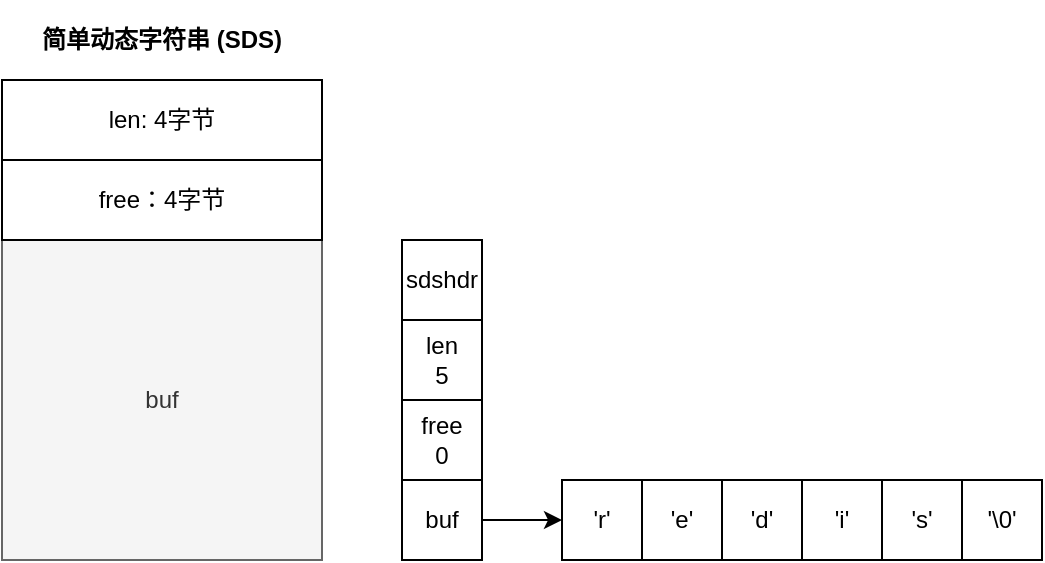 <mxfile version="13.7.3" type="device" pages="10"><diagram id="rJdKhM0W6VMC9FDLukgd" name="redis字符串-SDS"><mxGraphModel dx="1086" dy="806" grid="1" gridSize="10" guides="1" tooltips="1" connect="1" arrows="1" fold="1" page="1" pageScale="1" pageWidth="827" pageHeight="1169" math="0" shadow="0"><root><mxCell id="0"/><mxCell id="1" parent="0"/><mxCell id="BddNxfCOcbMNnOV93QHW-8" value="" style="group" parent="1" vertex="1" connectable="0"><mxGeometry x="120" y="240" width="160" height="280" as="geometry"/></mxCell><mxCell id="BddNxfCOcbMNnOV93QHW-1" value="buf" style="rounded=0;whiteSpace=wrap;html=1;fillColor=#f5f5f5;strokeColor=#666666;fontColor=#333333;" parent="BddNxfCOcbMNnOV93QHW-8" vertex="1"><mxGeometry y="120" width="160" height="160" as="geometry"/></mxCell><mxCell id="BddNxfCOcbMNnOV93QHW-5" value="free：4字节" style="rounded=0;whiteSpace=wrap;html=1;" parent="BddNxfCOcbMNnOV93QHW-8" vertex="1"><mxGeometry y="80" width="160" height="40" as="geometry"/></mxCell><mxCell id="BddNxfCOcbMNnOV93QHW-6" value="len: 4字节" style="rounded=0;whiteSpace=wrap;html=1;" parent="BddNxfCOcbMNnOV93QHW-8" vertex="1"><mxGeometry y="40" width="160" height="40" as="geometry"/></mxCell><mxCell id="BddNxfCOcbMNnOV93QHW-7" value="&lt;b&gt;简单动态字符串 (SDS)&lt;/b&gt;" style="text;html=1;strokeColor=none;fillColor=none;align=center;verticalAlign=middle;whiteSpace=wrap;rounded=0;" parent="BddNxfCOcbMNnOV93QHW-8" vertex="1"><mxGeometry width="160" height="40" as="geometry"/></mxCell><mxCell id="BddNxfCOcbMNnOV93QHW-21" value="" style="group" parent="1" vertex="1" connectable="0"><mxGeometry x="320" y="360" width="320" height="160" as="geometry"/></mxCell><mxCell id="BddNxfCOcbMNnOV93QHW-10" value="sdshdr" style="rounded=0;whiteSpace=wrap;html=1;" parent="BddNxfCOcbMNnOV93QHW-21" vertex="1"><mxGeometry width="40" height="40" as="geometry"/></mxCell><mxCell id="BddNxfCOcbMNnOV93QHW-11" value="len&lt;br&gt;5" style="rounded=0;whiteSpace=wrap;html=1;" parent="BddNxfCOcbMNnOV93QHW-21" vertex="1"><mxGeometry y="40" width="40" height="40" as="geometry"/></mxCell><mxCell id="BddNxfCOcbMNnOV93QHW-12" value="free&lt;br&gt;0" style="rounded=0;whiteSpace=wrap;html=1;" parent="BddNxfCOcbMNnOV93QHW-21" vertex="1"><mxGeometry y="80" width="40" height="40" as="geometry"/></mxCell><mxCell id="BddNxfCOcbMNnOV93QHW-13" value="buf" style="rounded=0;whiteSpace=wrap;html=1;" parent="BddNxfCOcbMNnOV93QHW-21" vertex="1"><mxGeometry y="120" width="40" height="40" as="geometry"/></mxCell><mxCell id="BddNxfCOcbMNnOV93QHW-14" value="'r'" style="rounded=0;whiteSpace=wrap;html=1;" parent="BddNxfCOcbMNnOV93QHW-21" vertex="1"><mxGeometry x="80" y="120" width="40" height="40" as="geometry"/></mxCell><mxCell id="BddNxfCOcbMNnOV93QHW-20" style="edgeStyle=orthogonalEdgeStyle;rounded=0;orthogonalLoop=1;jettySize=auto;html=1;entryX=0;entryY=0.5;entryDx=0;entryDy=0;" parent="BddNxfCOcbMNnOV93QHW-21" source="BddNxfCOcbMNnOV93QHW-13" target="BddNxfCOcbMNnOV93QHW-14" edge="1"><mxGeometry relative="1" as="geometry"/></mxCell><mxCell id="BddNxfCOcbMNnOV93QHW-15" value="'e'" style="rounded=0;whiteSpace=wrap;html=1;" parent="BddNxfCOcbMNnOV93QHW-21" vertex="1"><mxGeometry x="120" y="120" width="40" height="40" as="geometry"/></mxCell><mxCell id="BddNxfCOcbMNnOV93QHW-16" value="'d'" style="rounded=0;whiteSpace=wrap;html=1;" parent="BddNxfCOcbMNnOV93QHW-21" vertex="1"><mxGeometry x="160" y="120" width="40" height="40" as="geometry"/></mxCell><mxCell id="BddNxfCOcbMNnOV93QHW-17" value="'i'" style="rounded=0;whiteSpace=wrap;html=1;" parent="BddNxfCOcbMNnOV93QHW-21" vertex="1"><mxGeometry x="200" y="120" width="40" height="40" as="geometry"/></mxCell><mxCell id="BddNxfCOcbMNnOV93QHW-18" value="'s'" style="rounded=0;whiteSpace=wrap;html=1;" parent="BddNxfCOcbMNnOV93QHW-21" vertex="1"><mxGeometry x="240" y="120" width="40" height="40" as="geometry"/></mxCell><mxCell id="BddNxfCOcbMNnOV93QHW-19" value="'\0'" style="rounded=0;whiteSpace=wrap;html=1;" parent="BddNxfCOcbMNnOV93QHW-21" vertex="1"><mxGeometry x="280" y="120" width="40" height="40" as="geometry"/></mxCell></root></mxGraphModel></diagram><diagram id="yvpkbAyI0wAYhBQz5AGY" name="Redis简单动态字符串-sdshdr5"><mxGraphModel dx="1422" dy="822" grid="1" gridSize="10" guides="1" tooltips="1" connect="1" arrows="1" fold="1" page="1" pageScale="1" pageWidth="827" pageHeight="1169" math="0" shadow="0"><root><mxCell id="5fRkNlQtzR0clSJhTjaK-0"/><mxCell id="5fRkNlQtzR0clSJhTjaK-1" parent="5fRkNlQtzR0clSJhTjaK-0"/><mxCell id="5fRkNlQtzR0clSJhTjaK-2" value="1bit" style="rounded=0;whiteSpace=wrap;html=1;" parent="5fRkNlQtzR0clSJhTjaK-1" vertex="1"><mxGeometry x="80" y="360" width="40" height="40" as="geometry"/></mxCell><mxCell id="5fRkNlQtzR0clSJhTjaK-3" value="&lt;span&gt;1bit&lt;/span&gt;" style="rounded=0;whiteSpace=wrap;html=1;" parent="5fRkNlQtzR0clSJhTjaK-1" vertex="1"><mxGeometry x="120" y="360" width="40" height="40" as="geometry"/></mxCell><mxCell id="5fRkNlQtzR0clSJhTjaK-4" value="&lt;span&gt;1bit&lt;/span&gt;" style="rounded=0;whiteSpace=wrap;html=1;" parent="5fRkNlQtzR0clSJhTjaK-1" vertex="1"><mxGeometry x="160" y="360" width="40" height="40" as="geometry"/></mxCell><mxCell id="5fRkNlQtzR0clSJhTjaK-5" value="&lt;span&gt;1bit&lt;/span&gt;" style="rounded=0;whiteSpace=wrap;html=1;" parent="5fRkNlQtzR0clSJhTjaK-1" vertex="1"><mxGeometry x="200" y="360" width="40" height="40" as="geometry"/></mxCell><mxCell id="5fRkNlQtzR0clSJhTjaK-8" value="&lt;span&gt;1bit&lt;/span&gt;" style="rounded=0;whiteSpace=wrap;html=1;" parent="5fRkNlQtzR0clSJhTjaK-1" vertex="1"><mxGeometry x="240" y="360" width="40" height="40" as="geometry"/></mxCell><mxCell id="5fRkNlQtzR0clSJhTjaK-9" value="&lt;span&gt;1bit&lt;/span&gt;" style="rounded=0;whiteSpace=wrap;html=1;" parent="5fRkNlQtzR0clSJhTjaK-1" vertex="1"><mxGeometry x="280" y="360" width="40" height="40" as="geometry"/></mxCell><mxCell id="5fRkNlQtzR0clSJhTjaK-10" value="&lt;span&gt;1bit&lt;/span&gt;" style="rounded=0;whiteSpace=wrap;html=1;" parent="5fRkNlQtzR0clSJhTjaK-1" vertex="1"><mxGeometry x="320" y="360" width="40" height="40" as="geometry"/></mxCell><mxCell id="5fRkNlQtzR0clSJhTjaK-11" value="&lt;span&gt;1bit&lt;/span&gt;" style="rounded=0;whiteSpace=wrap;html=1;" parent="5fRkNlQtzR0clSJhTjaK-1" vertex="1"><mxGeometry x="360" y="360" width="40" height="40" as="geometry"/></mxCell><mxCell id="5fRkNlQtzR0clSJhTjaK-31" style="edgeStyle=orthogonalEdgeStyle;rounded=0;orthogonalLoop=1;jettySize=auto;html=1;strokeWidth=2;entryX=1;entryY=0;entryDx=0;entryDy=0;" parent="5fRkNlQtzR0clSJhTjaK-1" source="5fRkNlQtzR0clSJhTjaK-12" target="5fRkNlQtzR0clSJhTjaK-5" edge="1"><mxGeometry relative="1" as="geometry"><mxPoint x="230" y="320" as="targetPoint"/></mxGeometry></mxCell><mxCell id="5fRkNlQtzR0clSJhTjaK-12" value="1byte" style="rounded=0;whiteSpace=wrap;html=1;" parent="5fRkNlQtzR0clSJhTjaK-1" vertex="1"><mxGeometry x="200" y="240" width="80" height="40" as="geometry"/></mxCell><mxCell id="5fRkNlQtzR0clSJhTjaK-13" value="1byte" style="rounded=0;whiteSpace=wrap;html=1;" parent="5fRkNlQtzR0clSJhTjaK-1" vertex="1"><mxGeometry x="280" y="240" width="80" height="40" as="geometry"/></mxCell><mxCell id="5fRkNlQtzR0clSJhTjaK-14" value="1byte" style="rounded=0;whiteSpace=wrap;html=1;" parent="5fRkNlQtzR0clSJhTjaK-1" vertex="1"><mxGeometry x="360" y="240" width="80" height="40" as="geometry"/></mxCell><mxCell id="5fRkNlQtzR0clSJhTjaK-15" value="..." style="rounded=0;whiteSpace=wrap;html=1;" parent="5fRkNlQtzR0clSJhTjaK-1" vertex="1"><mxGeometry x="440" y="240" width="80" height="40" as="geometry"/></mxCell><mxCell id="5fRkNlQtzR0clSJhTjaK-16" value="1byte" style="rounded=0;whiteSpace=wrap;html=1;" parent="5fRkNlQtzR0clSJhTjaK-1" vertex="1"><mxGeometry x="520" y="240" width="80" height="40" as="geometry"/></mxCell><mxCell id="5fRkNlQtzR0clSJhTjaK-17" value="" style="shape=curlyBracket;whiteSpace=wrap;html=1;rounded=1;direction=north;" parent="5fRkNlQtzR0clSJhTjaK-1" vertex="1"><mxGeometry x="80" y="400" width="120" height="30" as="geometry"/></mxCell><mxCell id="5fRkNlQtzR0clSJhTjaK-18" value="type" style="text;html=1;align=center;verticalAlign=middle;resizable=0;points=[];autosize=1;" parent="5fRkNlQtzR0clSJhTjaK-1" vertex="1"><mxGeometry x="120" y="420" width="40" height="20" as="geometry"/></mxCell><mxCell id="5fRkNlQtzR0clSJhTjaK-19" value="" style="shape=curlyBracket;whiteSpace=wrap;html=1;rounded=1;direction=north;" parent="5fRkNlQtzR0clSJhTjaK-1" vertex="1"><mxGeometry x="200" y="400" width="200" height="30" as="geometry"/></mxCell><mxCell id="5fRkNlQtzR0clSJhTjaK-20" value="len" style="text;html=1;align=center;verticalAlign=middle;resizable=0;points=[];autosize=1;" parent="5fRkNlQtzR0clSJhTjaK-1" vertex="1"><mxGeometry x="285" y="420" width="30" height="20" as="geometry"/></mxCell><mxCell id="5fRkNlQtzR0clSJhTjaK-21" value="" style="endArrow=none;html=1;strokeWidth=2;" parent="5fRkNlQtzR0clSJhTjaK-1" edge="1"><mxGeometry width="50" height="50" relative="1" as="geometry"><mxPoint x="80" y="449" as="sourcePoint"/><mxPoint x="400" y="449" as="targetPoint"/></mxGeometry></mxCell><mxCell id="5fRkNlQtzR0clSJhTjaK-22" value="" style="shape=curlyBracket;whiteSpace=wrap;html=1;rounded=1;direction=north;" parent="5fRkNlQtzR0clSJhTjaK-1" vertex="1"><mxGeometry x="200" y="280" width="400" height="30" as="geometry"/></mxCell><mxCell id="5fRkNlQtzR0clSJhTjaK-23" value="" style="shape=curlyBracket;whiteSpace=wrap;html=1;rounded=1;direction=south;" parent="5fRkNlQtzR0clSJhTjaK-1" vertex="1"><mxGeometry x="200" y="210" width="80" height="30" as="geometry"/></mxCell><mxCell id="5fRkNlQtzR0clSJhTjaK-24" value="" style="shape=curlyBracket;whiteSpace=wrap;html=1;rounded=1;direction=south;" parent="5fRkNlQtzR0clSJhTjaK-1" vertex="1"><mxGeometry x="280" y="210" width="320" height="30" as="geometry"/></mxCell><mxCell id="5fRkNlQtzR0clSJhTjaK-25" value="flags" style="text;html=1;align=center;verticalAlign=middle;resizable=0;points=[];autosize=1;" parent="5fRkNlQtzR0clSJhTjaK-1" vertex="1"><mxGeometry x="220" y="190" width="40" height="20" as="geometry"/></mxCell><mxCell id="5fRkNlQtzR0clSJhTjaK-28" value="buf" style="text;html=1;align=center;verticalAlign=middle;resizable=0;points=[];autosize=1;" parent="5fRkNlQtzR0clSJhTjaK-1" vertex="1"><mxGeometry x="425" y="190" width="30" height="20" as="geometry"/></mxCell><mxCell id="5fRkNlQtzR0clSJhTjaK-30" value="sdshdr5" style="text;html=1;align=center;verticalAlign=middle;resizable=0;points=[];autosize=1;" parent="5fRkNlQtzR0clSJhTjaK-1" vertex="1"><mxGeometry x="370" y="310" width="60" height="20" as="geometry"/></mxCell><mxCell id="5fRkNlQtzR0clSJhTjaK-32" value="低位" style="text;html=1;align=center;verticalAlign=middle;resizable=0;points=[];autosize=1;" parent="5fRkNlQtzR0clSJhTjaK-1" vertex="1"><mxGeometry x="110" y="450" width="40" height="20" as="geometry"/></mxCell><mxCell id="5fRkNlQtzR0clSJhTjaK-33" value="高位" style="text;html=1;align=center;verticalAlign=middle;resizable=0;points=[];autosize=1;" parent="5fRkNlQtzR0clSJhTjaK-1" vertex="1"><mxGeometry x="280" y="450" width="40" height="20" as="geometry"/></mxCell></root></mxGraphModel></diagram><diagram id="5aUPWoAkAbxrNT-zsMSP" name="Redis简单动态字符串-sdshdr16"><mxGraphModel dx="1422" dy="822" grid="1" gridSize="10" guides="1" tooltips="1" connect="1" arrows="1" fold="1" page="1" pageScale="1" pageWidth="827" pageHeight="1169" math="0" shadow="0"><root><mxCell id="6yDnOztetWoEAXh9c0kU-0"/><mxCell id="6yDnOztetWoEAXh9c0kU-1" parent="6yDnOztetWoEAXh9c0kU-0"/><mxCell id="6yDnOztetWoEAXh9c0kU-2" value="1bit" style="rounded=0;whiteSpace=wrap;html=1;" vertex="1" parent="6yDnOztetWoEAXh9c0kU-1"><mxGeometry x="80" y="360" width="40" height="40" as="geometry"/></mxCell><mxCell id="6yDnOztetWoEAXh9c0kU-3" value="&lt;span&gt;1bit&lt;/span&gt;" style="rounded=0;whiteSpace=wrap;html=1;" vertex="1" parent="6yDnOztetWoEAXh9c0kU-1"><mxGeometry x="120" y="360" width="40" height="40" as="geometry"/></mxCell><mxCell id="6yDnOztetWoEAXh9c0kU-4" value="&lt;span&gt;1bit&lt;/span&gt;" style="rounded=0;whiteSpace=wrap;html=1;" vertex="1" parent="6yDnOztetWoEAXh9c0kU-1"><mxGeometry x="160" y="360" width="40" height="40" as="geometry"/></mxCell><mxCell id="6yDnOztetWoEAXh9c0kU-5" value="&lt;span&gt;1bit&lt;/span&gt;" style="rounded=0;whiteSpace=wrap;html=1;" vertex="1" parent="6yDnOztetWoEAXh9c0kU-1"><mxGeometry x="200" y="360" width="40" height="40" as="geometry"/></mxCell><mxCell id="6yDnOztetWoEAXh9c0kU-6" value="&lt;span&gt;1bit&lt;/span&gt;" style="rounded=0;whiteSpace=wrap;html=1;" vertex="1" parent="6yDnOztetWoEAXh9c0kU-1"><mxGeometry x="240" y="360" width="40" height="40" as="geometry"/></mxCell><mxCell id="6yDnOztetWoEAXh9c0kU-7" value="&lt;span&gt;1bit&lt;/span&gt;" style="rounded=0;whiteSpace=wrap;html=1;" vertex="1" parent="6yDnOztetWoEAXh9c0kU-1"><mxGeometry x="280" y="360" width="40" height="40" as="geometry"/></mxCell><mxCell id="6yDnOztetWoEAXh9c0kU-8" value="&lt;span&gt;1bit&lt;/span&gt;" style="rounded=0;whiteSpace=wrap;html=1;" vertex="1" parent="6yDnOztetWoEAXh9c0kU-1"><mxGeometry x="320" y="360" width="40" height="40" as="geometry"/></mxCell><mxCell id="6yDnOztetWoEAXh9c0kU-9" value="&lt;span&gt;1bit&lt;/span&gt;" style="rounded=0;whiteSpace=wrap;html=1;" vertex="1" parent="6yDnOztetWoEAXh9c0kU-1"><mxGeometry x="360" y="360" width="40" height="40" as="geometry"/></mxCell><mxCell id="6yDnOztetWoEAXh9c0kU-33" style="edgeStyle=orthogonalEdgeStyle;rounded=0;orthogonalLoop=1;jettySize=auto;html=1;entryX=0;entryY=0;entryDx=0;entryDy=0;strokeWidth=2;" edge="1" parent="6yDnOztetWoEAXh9c0kU-1" source="6yDnOztetWoEAXh9c0kU-11" target="6yDnOztetWoEAXh9c0kU-6"><mxGeometry relative="1" as="geometry"><Array as="points"><mxPoint x="440" y="330"/><mxPoint x="240" y="330"/></Array></mxGeometry></mxCell><mxCell id="6yDnOztetWoEAXh9c0kU-11" value="1byte" style="rounded=0;whiteSpace=wrap;html=1;" vertex="1" parent="6yDnOztetWoEAXh9c0kU-1"><mxGeometry x="400" y="250" width="80" height="40" as="geometry"/></mxCell><mxCell id="6yDnOztetWoEAXh9c0kU-12" value="1byte" style="rounded=0;whiteSpace=wrap;html=1;" vertex="1" parent="6yDnOztetWoEAXh9c0kU-1"><mxGeometry x="480" y="250" width="80" height="40" as="geometry"/></mxCell><mxCell id="6yDnOztetWoEAXh9c0kU-13" value="1byte" style="rounded=0;whiteSpace=wrap;html=1;" vertex="1" parent="6yDnOztetWoEAXh9c0kU-1"><mxGeometry x="560" y="250" width="80" height="40" as="geometry"/></mxCell><mxCell id="6yDnOztetWoEAXh9c0kU-14" value="..." style="rounded=0;whiteSpace=wrap;html=1;" vertex="1" parent="6yDnOztetWoEAXh9c0kU-1"><mxGeometry x="640" y="250" width="80" height="40" as="geometry"/></mxCell><mxCell id="6yDnOztetWoEAXh9c0kU-15" value="1byte" style="rounded=0;whiteSpace=wrap;html=1;" vertex="1" parent="6yDnOztetWoEAXh9c0kU-1"><mxGeometry x="720" y="250" width="80" height="40" as="geometry"/></mxCell><mxCell id="6yDnOztetWoEAXh9c0kU-16" value="" style="shape=curlyBracket;whiteSpace=wrap;html=1;rounded=1;direction=north;" vertex="1" parent="6yDnOztetWoEAXh9c0kU-1"><mxGeometry x="80" y="400" width="120" height="30" as="geometry"/></mxCell><mxCell id="6yDnOztetWoEAXh9c0kU-17" value="type" style="text;html=1;align=center;verticalAlign=middle;resizable=0;points=[];autosize=1;" vertex="1" parent="6yDnOztetWoEAXh9c0kU-1"><mxGeometry x="120" y="420" width="40" height="20" as="geometry"/></mxCell><mxCell id="6yDnOztetWoEAXh9c0kU-18" value="" style="shape=curlyBracket;whiteSpace=wrap;html=1;rounded=1;direction=north;" vertex="1" parent="6yDnOztetWoEAXh9c0kU-1"><mxGeometry x="200" y="400" width="200" height="30" as="geometry"/></mxCell><mxCell id="6yDnOztetWoEAXh9c0kU-19" value="闲置未使用" style="text;html=1;align=center;verticalAlign=middle;resizable=0;points=[];autosize=1;" vertex="1" parent="6yDnOztetWoEAXh9c0kU-1"><mxGeometry x="260" y="420" width="80" height="20" as="geometry"/></mxCell><mxCell id="6yDnOztetWoEAXh9c0kU-20" value="" style="endArrow=none;html=1;strokeWidth=2;" edge="1" parent="6yDnOztetWoEAXh9c0kU-1"><mxGeometry width="50" height="50" relative="1" as="geometry"><mxPoint x="80" y="449" as="sourcePoint"/><mxPoint x="400" y="449" as="targetPoint"/></mxGeometry></mxCell><mxCell id="6yDnOztetWoEAXh9c0kU-21" value="" style="shape=curlyBracket;whiteSpace=wrap;html=1;rounded=1;direction=north;" vertex="1" parent="6yDnOztetWoEAXh9c0kU-1"><mxGeometry x="80" y="290" width="720" height="30" as="geometry"/></mxCell><mxCell id="6yDnOztetWoEAXh9c0kU-22" value="" style="shape=curlyBracket;whiteSpace=wrap;html=1;rounded=1;direction=south;" vertex="1" parent="6yDnOztetWoEAXh9c0kU-1"><mxGeometry x="400" y="220" width="80" height="30" as="geometry"/></mxCell><mxCell id="6yDnOztetWoEAXh9c0kU-23" value="" style="shape=curlyBracket;whiteSpace=wrap;html=1;rounded=1;direction=south;" vertex="1" parent="6yDnOztetWoEAXh9c0kU-1"><mxGeometry x="480" y="220" width="320" height="30" as="geometry"/></mxCell><mxCell id="6yDnOztetWoEAXh9c0kU-24" value="flags" style="text;html=1;align=center;verticalAlign=middle;resizable=0;points=[];autosize=1;" vertex="1" parent="6yDnOztetWoEAXh9c0kU-1"><mxGeometry x="420" y="200" width="40" height="20" as="geometry"/></mxCell><mxCell id="6yDnOztetWoEAXh9c0kU-25" value="buf" style="text;html=1;align=center;verticalAlign=middle;resizable=0;points=[];autosize=1;" vertex="1" parent="6yDnOztetWoEAXh9c0kU-1"><mxGeometry x="625" y="200" width="30" height="20" as="geometry"/></mxCell><mxCell id="6yDnOztetWoEAXh9c0kU-26" value="sdshdr16" style="text;html=1;align=center;verticalAlign=middle;resizable=0;points=[];autosize=1;" vertex="1" parent="6yDnOztetWoEAXh9c0kU-1"><mxGeometry x="440" y="310" width="60" height="20" as="geometry"/></mxCell><mxCell id="6yDnOztetWoEAXh9c0kU-27" value="低位" style="text;html=1;align=center;verticalAlign=middle;resizable=0;points=[];autosize=1;" vertex="1" parent="6yDnOztetWoEAXh9c0kU-1"><mxGeometry x="110" y="450" width="40" height="20" as="geometry"/></mxCell><mxCell id="6yDnOztetWoEAXh9c0kU-28" value="高位" style="text;html=1;align=center;verticalAlign=middle;resizable=0;points=[];autosize=1;" vertex="1" parent="6yDnOztetWoEAXh9c0kU-1"><mxGeometry x="280" y="450" width="40" height="20" as="geometry"/></mxCell><mxCell id="6yDnOztetWoEAXh9c0kU-29" value="2byte" style="rounded=0;whiteSpace=wrap;html=1;" vertex="1" parent="6yDnOztetWoEAXh9c0kU-1"><mxGeometry x="240" y="250" width="160" height="40" as="geometry"/></mxCell><mxCell id="6yDnOztetWoEAXh9c0kU-30" value="2byte" style="rounded=0;whiteSpace=wrap;html=1;" vertex="1" parent="6yDnOztetWoEAXh9c0kU-1"><mxGeometry x="80" y="250" width="160" height="40" as="geometry"/></mxCell><mxCell id="6yDnOztetWoEAXh9c0kU-34" value="" style="shape=curlyBracket;whiteSpace=wrap;html=1;rounded=1;direction=south;" vertex="1" parent="6yDnOztetWoEAXh9c0kU-1"><mxGeometry x="80" y="220" width="160" height="30" as="geometry"/></mxCell><mxCell id="6yDnOztetWoEAXh9c0kU-35" value="" style="shape=curlyBracket;whiteSpace=wrap;html=1;rounded=1;direction=south;" vertex="1" parent="6yDnOztetWoEAXh9c0kU-1"><mxGeometry x="240" y="220" width="160" height="30" as="geometry"/></mxCell><mxCell id="6yDnOztetWoEAXh9c0kU-36" value="len" style="text;html=1;align=center;verticalAlign=middle;resizable=0;points=[];autosize=1;" vertex="1" parent="6yDnOztetWoEAXh9c0kU-1"><mxGeometry x="145" y="200" width="30" height="20" as="geometry"/></mxCell><mxCell id="6yDnOztetWoEAXh9c0kU-37" value="alloc" style="text;html=1;align=center;verticalAlign=middle;resizable=0;points=[];autosize=1;" vertex="1" parent="6yDnOztetWoEAXh9c0kU-1"><mxGeometry x="300" y="200" width="40" height="20" as="geometry"/></mxCell></root></mxGraphModel></diagram><diagram id="XISJBzb9rxXbm-E_F465" name="Redis 链表"><mxGraphModel dx="1086" dy="806" grid="1" gridSize="10" guides="1" tooltips="1" connect="1" arrows="1" fold="1" page="1" pageScale="1" pageWidth="827" pageHeight="1169" math="0" shadow="0"><root><mxCell id="g_73dSXusQDT5yG3rTCE-0"/><mxCell id="g_73dSXusQDT5yG3rTCE-1" parent="g_73dSXusQDT5yG3rTCE-0"/><mxCell id="g_73dSXusQDT5yG3rTCE-41" value="" style="group" vertex="1" connectable="0" parent="g_73dSXusQDT5yG3rTCE-1"><mxGeometry x="80" y="60" width="680" height="340" as="geometry"/></mxCell><mxCell id="g_73dSXusQDT5yG3rTCE-15" value="" style="group" vertex="1" connectable="0" parent="g_73dSXusQDT5yG3rTCE-41"><mxGeometry y="60" width="80" height="280" as="geometry"/></mxCell><mxCell id="g_73dSXusQDT5yG3rTCE-2" value="list" style="rounded=0;whiteSpace=wrap;html=1;" vertex="1" parent="g_73dSXusQDT5yG3rTCE-15"><mxGeometry width="80" height="40" as="geometry"/></mxCell><mxCell id="g_73dSXusQDT5yG3rTCE-3" value="head" style="rounded=0;whiteSpace=wrap;html=1;" vertex="1" parent="g_73dSXusQDT5yG3rTCE-15"><mxGeometry y="40" width="80" height="40" as="geometry"/></mxCell><mxCell id="g_73dSXusQDT5yG3rTCE-4" value="tail" style="rounded=0;whiteSpace=wrap;html=1;" vertex="1" parent="g_73dSXusQDT5yG3rTCE-15"><mxGeometry y="80" width="80" height="40" as="geometry"/></mxCell><mxCell id="g_73dSXusQDT5yG3rTCE-5" value="len&lt;br&gt;3" style="rounded=0;whiteSpace=wrap;html=1;" vertex="1" parent="g_73dSXusQDT5yG3rTCE-15"><mxGeometry y="120" width="80" height="40" as="geometry"/></mxCell><mxCell id="g_73dSXusQDT5yG3rTCE-6" value="dup" style="rounded=0;whiteSpace=wrap;html=1;" vertex="1" parent="g_73dSXusQDT5yG3rTCE-15"><mxGeometry y="160" width="80" height="40" as="geometry"/></mxCell><mxCell id="g_73dSXusQDT5yG3rTCE-7" value="free" style="rounded=0;whiteSpace=wrap;html=1;" vertex="1" parent="g_73dSXusQDT5yG3rTCE-15"><mxGeometry y="200" width="80" height="40" as="geometry"/></mxCell><mxCell id="g_73dSXusQDT5yG3rTCE-8" value="match" style="rounded=0;whiteSpace=wrap;html=1;" vertex="1" parent="g_73dSXusQDT5yG3rTCE-15"><mxGeometry y="240" width="80" height="40" as="geometry"/></mxCell><mxCell id="g_73dSXusQDT5yG3rTCE-16" value="" style="group" vertex="1" connectable="0" parent="g_73dSXusQDT5yG3rTCE-41"><mxGeometry x="160" y="60" width="80" height="80" as="geometry"/></mxCell><mxCell id="g_73dSXusQDT5yG3rTCE-9" value="listNode" style="rounded=0;whiteSpace=wrap;html=1;" vertex="1" parent="g_73dSXusQDT5yG3rTCE-16"><mxGeometry width="80" height="40" as="geometry"/></mxCell><mxCell id="g_73dSXusQDT5yG3rTCE-10" value="value" style="rounded=0;whiteSpace=wrap;html=1;" vertex="1" parent="g_73dSXusQDT5yG3rTCE-16"><mxGeometry y="40" width="80" height="40" as="geometry"/></mxCell><mxCell id="g_73dSXusQDT5yG3rTCE-25" value="" style="group" vertex="1" connectable="0" parent="g_73dSXusQDT5yG3rTCE-41"><mxGeometry x="320" y="60" width="80" height="80" as="geometry"/></mxCell><mxCell id="g_73dSXusQDT5yG3rTCE-26" value="listNode" style="rounded=0;whiteSpace=wrap;html=1;" vertex="1" parent="g_73dSXusQDT5yG3rTCE-25"><mxGeometry width="80" height="40" as="geometry"/></mxCell><mxCell id="g_73dSXusQDT5yG3rTCE-27" value="value" style="rounded=0;whiteSpace=wrap;html=1;" vertex="1" parent="g_73dSXusQDT5yG3rTCE-25"><mxGeometry y="40" width="80" height="40" as="geometry"/></mxCell><mxCell id="g_73dSXusQDT5yG3rTCE-28" value="" style="group" vertex="1" connectable="0" parent="g_73dSXusQDT5yG3rTCE-41"><mxGeometry x="480" y="60" width="80" height="80" as="geometry"/></mxCell><mxCell id="g_73dSXusQDT5yG3rTCE-29" value="listNode" style="rounded=0;whiteSpace=wrap;html=1;" vertex="1" parent="g_73dSXusQDT5yG3rTCE-28"><mxGeometry width="80" height="40" as="geometry"/></mxCell><mxCell id="g_73dSXusQDT5yG3rTCE-30" value="value" style="rounded=0;whiteSpace=wrap;html=1;" vertex="1" parent="g_73dSXusQDT5yG3rTCE-28"><mxGeometry y="40" width="80" height="40" as="geometry"/></mxCell><mxCell id="g_73dSXusQDT5yG3rTCE-31" style="edgeStyle=orthogonalEdgeStyle;rounded=0;orthogonalLoop=1;jettySize=auto;html=1;exitX=0;exitY=0.5;exitDx=0;exitDy=0;" edge="1" parent="g_73dSXusQDT5yG3rTCE-41" source="g_73dSXusQDT5yG3rTCE-9"><mxGeometry relative="1" as="geometry"><mxPoint x="120" y="20" as="targetPoint"/><Array as="points"><mxPoint x="120" y="80"/><mxPoint x="120" y="40"/></Array></mxGeometry></mxCell><mxCell id="g_73dSXusQDT5yG3rTCE-32" style="edgeStyle=orthogonalEdgeStyle;rounded=0;orthogonalLoop=1;jettySize=auto;html=1;entryX=1;entryY=0.5;entryDx=0;entryDy=0;" edge="1" parent="g_73dSXusQDT5yG3rTCE-41" source="g_73dSXusQDT5yG3rTCE-26" target="g_73dSXusQDT5yG3rTCE-9"><mxGeometry relative="1" as="geometry"/></mxCell><mxCell id="g_73dSXusQDT5yG3rTCE-33" style="edgeStyle=orthogonalEdgeStyle;rounded=0;orthogonalLoop=1;jettySize=auto;html=1;entryX=1;entryY=0.5;entryDx=0;entryDy=0;" edge="1" parent="g_73dSXusQDT5yG3rTCE-41" source="g_73dSXusQDT5yG3rTCE-29" target="g_73dSXusQDT5yG3rTCE-26"><mxGeometry relative="1" as="geometry"/></mxCell><mxCell id="g_73dSXusQDT5yG3rTCE-34" style="edgeStyle=orthogonalEdgeStyle;rounded=0;orthogonalLoop=1;jettySize=auto;html=1;entryX=0;entryY=0.5;entryDx=0;entryDy=0;" edge="1" parent="g_73dSXusQDT5yG3rTCE-41" source="g_73dSXusQDT5yG3rTCE-3" target="g_73dSXusQDT5yG3rTCE-10"><mxGeometry relative="1" as="geometry"/></mxCell><mxCell id="g_73dSXusQDT5yG3rTCE-35" style="edgeStyle=orthogonalEdgeStyle;rounded=0;orthogonalLoop=1;jettySize=auto;html=1;entryX=0;entryY=0.5;entryDx=0;entryDy=0;" edge="1" parent="g_73dSXusQDT5yG3rTCE-41" source="g_73dSXusQDT5yG3rTCE-10" target="g_73dSXusQDT5yG3rTCE-27"><mxGeometry relative="1" as="geometry"/></mxCell><mxCell id="g_73dSXusQDT5yG3rTCE-36" style="edgeStyle=orthogonalEdgeStyle;rounded=0;orthogonalLoop=1;jettySize=auto;html=1;entryX=0;entryY=0.5;entryDx=0;entryDy=0;" edge="1" parent="g_73dSXusQDT5yG3rTCE-41" source="g_73dSXusQDT5yG3rTCE-27" target="g_73dSXusQDT5yG3rTCE-30"><mxGeometry relative="1" as="geometry"/></mxCell><mxCell id="g_73dSXusQDT5yG3rTCE-37" style="edgeStyle=orthogonalEdgeStyle;rounded=0;orthogonalLoop=1;jettySize=auto;html=1;exitX=1;exitY=0.5;exitDx=0;exitDy=0;" edge="1" parent="g_73dSXusQDT5yG3rTCE-41" source="g_73dSXusQDT5yG3rTCE-30"><mxGeometry relative="1" as="geometry"><mxPoint x="640" y="120" as="targetPoint"/></mxGeometry></mxCell><mxCell id="g_73dSXusQDT5yG3rTCE-38" style="edgeStyle=orthogonalEdgeStyle;rounded=0;orthogonalLoop=1;jettySize=auto;html=1;exitX=1;exitY=0.5;exitDx=0;exitDy=0;entryX=0.5;entryY=1;entryDx=0;entryDy=0;" edge="1" parent="g_73dSXusQDT5yG3rTCE-41" source="g_73dSXusQDT5yG3rTCE-4" target="g_73dSXusQDT5yG3rTCE-30"><mxGeometry relative="1" as="geometry"/></mxCell><mxCell id="g_73dSXusQDT5yG3rTCE-39" value="NULL" style="text;html=1;align=center;verticalAlign=middle;resizable=0;points=[];autosize=1;" vertex="1" parent="g_73dSXusQDT5yG3rTCE-41"><mxGeometry x="100" width="50" height="20" as="geometry"/></mxCell><mxCell id="g_73dSXusQDT5yG3rTCE-40" value="NULL" style="text;html=1;align=center;verticalAlign=middle;resizable=0;points=[];autosize=1;" vertex="1" parent="g_73dSXusQDT5yG3rTCE-41"><mxGeometry x="630" y="110" width="50" height="20" as="geometry"/></mxCell></root></mxGraphModel></diagram><diagram id="b-AXUn_je7IIt7m7OjHx" name="Redis 哈希结构"><mxGraphModel dx="1422" dy="822" grid="1" gridSize="10" guides="1" tooltips="1" connect="1" arrows="1" fold="1" page="1" pageScale="1" pageWidth="827" pageHeight="1169" math="0" shadow="0"><root><mxCell id="OLTsF62hzSX1ZGiqrd4r-0"/><mxCell id="OLTsF62hzSX1ZGiqrd4r-1" parent="OLTsF62hzSX1ZGiqrd4r-0"/><mxCell id="pG4_KBB33KywLlkB4Smo-38" value="" style="group" vertex="1" connectable="0" parent="OLTsF62hzSX1ZGiqrd4r-1"><mxGeometry x="120" y="160" width="695" height="240" as="geometry"/></mxCell><mxCell id="pG4_KBB33KywLlkB4Smo-0" value="dictht" style="rounded=0;whiteSpace=wrap;html=1;" vertex="1" parent="pG4_KBB33KywLlkB4Smo-38"><mxGeometry width="80" height="40" as="geometry"/></mxCell><mxCell id="pG4_KBB33KywLlkB4Smo-1" value="table" style="rounded=0;whiteSpace=wrap;html=1;" vertex="1" parent="pG4_KBB33KywLlkB4Smo-38"><mxGeometry y="40" width="80" height="40" as="geometry"/></mxCell><mxCell id="pG4_KBB33KywLlkB4Smo-2" value="size&lt;br&gt;4" style="rounded=0;whiteSpace=wrap;html=1;" vertex="1" parent="pG4_KBB33KywLlkB4Smo-38"><mxGeometry y="80" width="80" height="40" as="geometry"/></mxCell><mxCell id="pG4_KBB33KywLlkB4Smo-3" value="sizemark&lt;br&gt;3" style="rounded=0;whiteSpace=wrap;html=1;" vertex="1" parent="pG4_KBB33KywLlkB4Smo-38"><mxGeometry y="120" width="80" height="40" as="geometry"/></mxCell><mxCell id="pG4_KBB33KywLlkB4Smo-4" value="used&lt;br&gt;2" style="rounded=0;whiteSpace=wrap;html=1;" vertex="1" parent="pG4_KBB33KywLlkB4Smo-38"><mxGeometry y="160" width="80" height="40" as="geometry"/></mxCell><mxCell id="pG4_KBB33KywLlkB4Smo-5" value="dictEntry*[4]" style="rounded=0;whiteSpace=wrap;html=1;" vertex="1" parent="pG4_KBB33KywLlkB4Smo-38"><mxGeometry x="160" y="40" width="80" height="40" as="geometry"/></mxCell><mxCell id="pG4_KBB33KywLlkB4Smo-37" style="edgeStyle=orthogonalEdgeStyle;rounded=0;orthogonalLoop=1;jettySize=auto;html=1;entryX=0;entryY=0.5;entryDx=0;entryDy=0;" edge="1" parent="pG4_KBB33KywLlkB4Smo-38" source="pG4_KBB33KywLlkB4Smo-1" target="pG4_KBB33KywLlkB4Smo-5"><mxGeometry relative="1" as="geometry"/></mxCell><mxCell id="pG4_KBB33KywLlkB4Smo-6" value="0" style="rounded=0;whiteSpace=wrap;html=1;" vertex="1" parent="pG4_KBB33KywLlkB4Smo-38"><mxGeometry x="160" y="80" width="80" height="40" as="geometry"/></mxCell><mxCell id="pG4_KBB33KywLlkB4Smo-30" style="edgeStyle=orthogonalEdgeStyle;rounded=0;orthogonalLoop=1;jettySize=auto;html=1;exitX=1;exitY=0.5;exitDx=0;exitDy=0;" edge="1" parent="pG4_KBB33KywLlkB4Smo-38" source="pG4_KBB33KywLlkB4Smo-7"><mxGeometry relative="1" as="geometry"><mxPoint x="280" y="140" as="targetPoint"/></mxGeometry></mxCell><mxCell id="pG4_KBB33KywLlkB4Smo-7" value="1" style="rounded=0;whiteSpace=wrap;html=1;" vertex="1" parent="pG4_KBB33KywLlkB4Smo-38"><mxGeometry x="160" y="120" width="80" height="40" as="geometry"/></mxCell><mxCell id="pG4_KBB33KywLlkB4Smo-31" style="edgeStyle=orthogonalEdgeStyle;rounded=0;orthogonalLoop=1;jettySize=auto;html=1;" edge="1" parent="pG4_KBB33KywLlkB4Smo-38" source="pG4_KBB33KywLlkB4Smo-8"><mxGeometry relative="1" as="geometry"><mxPoint x="280" y="180" as="targetPoint"/></mxGeometry></mxCell><mxCell id="pG4_KBB33KywLlkB4Smo-8" value="2" style="rounded=0;whiteSpace=wrap;html=1;" vertex="1" parent="pG4_KBB33KywLlkB4Smo-38"><mxGeometry x="160" y="160" width="80" height="40" as="geometry"/></mxCell><mxCell id="pG4_KBB33KywLlkB4Smo-32" style="edgeStyle=orthogonalEdgeStyle;rounded=0;orthogonalLoop=1;jettySize=auto;html=1;" edge="1" parent="pG4_KBB33KywLlkB4Smo-38" source="pG4_KBB33KywLlkB4Smo-9"><mxGeometry relative="1" as="geometry"><mxPoint x="280" y="220" as="targetPoint"/></mxGeometry></mxCell><mxCell id="pG4_KBB33KywLlkB4Smo-9" value="3" style="rounded=0;whiteSpace=wrap;html=1;" vertex="1" parent="pG4_KBB33KywLlkB4Smo-38"><mxGeometry x="160" y="200" width="80" height="40" as="geometry"/></mxCell><mxCell id="pG4_KBB33KywLlkB4Smo-16" value="" style="group" vertex="1" connectable="0" parent="pG4_KBB33KywLlkB4Smo-38"><mxGeometry x="320" y="80" width="80" height="80" as="geometry"/></mxCell><mxCell id="pG4_KBB33KywLlkB4Smo-14" value="" style="group" vertex="1" connectable="0" parent="pG4_KBB33KywLlkB4Smo-16"><mxGeometry width="80" height="80" as="geometry"/></mxCell><mxCell id="pG4_KBB33KywLlkB4Smo-10" value="dictEntry" style="rounded=0;whiteSpace=wrap;html=1;" vertex="1" parent="pG4_KBB33KywLlkB4Smo-14"><mxGeometry width="80" height="40" as="geometry"/></mxCell><mxCell id="pG4_KBB33KywLlkB4Smo-12" value="k1" style="rounded=0;whiteSpace=wrap;html=1;" vertex="1" parent="pG4_KBB33KywLlkB4Smo-14"><mxGeometry y="40" width="40" height="40" as="geometry"/></mxCell><mxCell id="pG4_KBB33KywLlkB4Smo-13" value="v1" style="rounded=0;whiteSpace=wrap;html=1;" vertex="1" parent="pG4_KBB33KywLlkB4Smo-14"><mxGeometry x="40" y="40" width="40" height="40" as="geometry"/></mxCell><mxCell id="pG4_KBB33KywLlkB4Smo-27" style="edgeStyle=orthogonalEdgeStyle;rounded=0;orthogonalLoop=1;jettySize=auto;html=1;entryX=0;entryY=0.5;entryDx=0;entryDy=0;" edge="1" parent="pG4_KBB33KywLlkB4Smo-38" source="pG4_KBB33KywLlkB4Smo-6" target="pG4_KBB33KywLlkB4Smo-10"><mxGeometry relative="1" as="geometry"/></mxCell><mxCell id="pG4_KBB33KywLlkB4Smo-17" value="" style="group" vertex="1" connectable="0" parent="pG4_KBB33KywLlkB4Smo-38"><mxGeometry x="480" y="80" width="80" height="80" as="geometry"/></mxCell><mxCell id="pG4_KBB33KywLlkB4Smo-18" value="" style="group" vertex="1" connectable="0" parent="pG4_KBB33KywLlkB4Smo-17"><mxGeometry width="80" height="80" as="geometry"/></mxCell><mxCell id="pG4_KBB33KywLlkB4Smo-19" value="&lt;span&gt;dictEntry&lt;/span&gt;" style="rounded=0;whiteSpace=wrap;html=1;" vertex="1" parent="pG4_KBB33KywLlkB4Smo-18"><mxGeometry width="80" height="40" as="geometry"/></mxCell><mxCell id="pG4_KBB33KywLlkB4Smo-20" value="k0" style="rounded=0;whiteSpace=wrap;html=1;" vertex="1" parent="pG4_KBB33KywLlkB4Smo-18"><mxGeometry y="40" width="40" height="40" as="geometry"/></mxCell><mxCell id="pG4_KBB33KywLlkB4Smo-21" value="v0" style="rounded=0;whiteSpace=wrap;html=1;" vertex="1" parent="pG4_KBB33KywLlkB4Smo-18"><mxGeometry x="40" y="40" width="40" height="40" as="geometry"/></mxCell><mxCell id="pG4_KBB33KywLlkB4Smo-28" value="next" style="edgeStyle=orthogonalEdgeStyle;rounded=0;orthogonalLoop=1;jettySize=auto;html=1;entryX=0;entryY=0.5;entryDx=0;entryDy=0;" edge="1" parent="pG4_KBB33KywLlkB4Smo-38" source="pG4_KBB33KywLlkB4Smo-10" target="pG4_KBB33KywLlkB4Smo-19"><mxGeometry relative="1" as="geometry"/></mxCell><mxCell id="pG4_KBB33KywLlkB4Smo-29" value="next" style="edgeStyle=orthogonalEdgeStyle;rounded=0;orthogonalLoop=1;jettySize=auto;html=1;entryX=0;entryY=0.5;entryDx=0;entryDy=0;" edge="1" parent="pG4_KBB33KywLlkB4Smo-38" source="pG4_KBB33KywLlkB4Smo-19"><mxGeometry relative="1" as="geometry"><mxPoint x="640" y="100" as="targetPoint"/></mxGeometry></mxCell><mxCell id="pG4_KBB33KywLlkB4Smo-33" value="NULL" style="text;html=1;align=center;verticalAlign=middle;resizable=0;points=[];autosize=1;" vertex="1" parent="pG4_KBB33KywLlkB4Smo-38"><mxGeometry x="645" y="90" width="50" height="20" as="geometry"/></mxCell><mxCell id="pG4_KBB33KywLlkB4Smo-34" value="NULL" style="text;html=1;align=center;verticalAlign=middle;resizable=0;points=[];autosize=1;" vertex="1" parent="pG4_KBB33KywLlkB4Smo-38"><mxGeometry x="270" y="130" width="50" height="20" as="geometry"/></mxCell><mxCell id="pG4_KBB33KywLlkB4Smo-35" value="NULL" style="text;html=1;align=center;verticalAlign=middle;resizable=0;points=[];autosize=1;" vertex="1" parent="pG4_KBB33KywLlkB4Smo-38"><mxGeometry x="270" y="170" width="50" height="20" as="geometry"/></mxCell><mxCell id="pG4_KBB33KywLlkB4Smo-36" value="NULL" style="text;html=1;align=center;verticalAlign=middle;resizable=0;points=[];autosize=1;" vertex="1" parent="pG4_KBB33KywLlkB4Smo-38"><mxGeometry x="270" y="210" width="50" height="20" as="geometry"/></mxCell></root></mxGraphModel></diagram><diagram id="I_kG75NJdTi67Wadfjsl" name="Redis 字典结构"><mxGraphModel dx="1422" dy="822" grid="1" gridSize="10" guides="1" tooltips="1" connect="1" arrows="1" fold="1" page="1" pageScale="1" pageWidth="827" pageHeight="1169" math="0" shadow="0"><root><mxCell id="xlraD8KvAhk-M_U5zX5z-0"/><mxCell id="xlraD8KvAhk-M_U5zX5z-1" parent="xlraD8KvAhk-M_U5zX5z-0"/><mxCell id="xlraD8KvAhk-M_U5zX5z-81" value="" style="group" vertex="1" connectable="0" parent="xlraD8KvAhk-M_U5zX5z-1"><mxGeometry x="160" y="160" width="935" height="510" as="geometry"/></mxCell><mxCell id="xlraD8KvAhk-M_U5zX5z-2" value="" style="group" vertex="1" connectable="0" parent="xlraD8KvAhk-M_U5zX5z-81"><mxGeometry x="240" width="695" height="240" as="geometry"/></mxCell><mxCell id="xlraD8KvAhk-M_U5zX5z-3" value="dictht" style="rounded=0;whiteSpace=wrap;html=1;" vertex="1" parent="xlraD8KvAhk-M_U5zX5z-2"><mxGeometry width="80" height="40" as="geometry"/></mxCell><mxCell id="xlraD8KvAhk-M_U5zX5z-4" value="table" style="rounded=0;whiteSpace=wrap;html=1;" vertex="1" parent="xlraD8KvAhk-M_U5zX5z-2"><mxGeometry y="40" width="80" height="40" as="geometry"/></mxCell><mxCell id="xlraD8KvAhk-M_U5zX5z-5" value="size&lt;br&gt;4" style="rounded=0;whiteSpace=wrap;html=1;" vertex="1" parent="xlraD8KvAhk-M_U5zX5z-2"><mxGeometry y="80" width="80" height="40" as="geometry"/></mxCell><mxCell id="xlraD8KvAhk-M_U5zX5z-6" value="sizemark&lt;br&gt;3" style="rounded=0;whiteSpace=wrap;html=1;" vertex="1" parent="xlraD8KvAhk-M_U5zX5z-2"><mxGeometry y="120" width="80" height="40" as="geometry"/></mxCell><mxCell id="xlraD8KvAhk-M_U5zX5z-7" value="used&lt;br&gt;2" style="rounded=0;whiteSpace=wrap;html=1;" vertex="1" parent="xlraD8KvAhk-M_U5zX5z-2"><mxGeometry y="160" width="80" height="40" as="geometry"/></mxCell><mxCell id="xlraD8KvAhk-M_U5zX5z-8" value="dictEntry*[4]" style="rounded=0;whiteSpace=wrap;html=1;" vertex="1" parent="xlraD8KvAhk-M_U5zX5z-2"><mxGeometry x="160" y="40" width="80" height="40" as="geometry"/></mxCell><mxCell id="xlraD8KvAhk-M_U5zX5z-9" style="edgeStyle=orthogonalEdgeStyle;rounded=0;orthogonalLoop=1;jettySize=auto;html=1;entryX=0;entryY=0.5;entryDx=0;entryDy=0;" edge="1" parent="xlraD8KvAhk-M_U5zX5z-2" source="xlraD8KvAhk-M_U5zX5z-4" target="xlraD8KvAhk-M_U5zX5z-8"><mxGeometry relative="1" as="geometry"/></mxCell><mxCell id="xlraD8KvAhk-M_U5zX5z-10" value="0" style="rounded=0;whiteSpace=wrap;html=1;" vertex="1" parent="xlraD8KvAhk-M_U5zX5z-2"><mxGeometry x="160" y="80" width="80" height="40" as="geometry"/></mxCell><mxCell id="xlraD8KvAhk-M_U5zX5z-11" style="edgeStyle=orthogonalEdgeStyle;rounded=0;orthogonalLoop=1;jettySize=auto;html=1;exitX=1;exitY=0.5;exitDx=0;exitDy=0;" edge="1" parent="xlraD8KvAhk-M_U5zX5z-2" source="xlraD8KvAhk-M_U5zX5z-12"><mxGeometry relative="1" as="geometry"><mxPoint x="280" y="140" as="targetPoint"/></mxGeometry></mxCell><mxCell id="xlraD8KvAhk-M_U5zX5z-12" value="1" style="rounded=0;whiteSpace=wrap;html=1;" vertex="1" parent="xlraD8KvAhk-M_U5zX5z-2"><mxGeometry x="160" y="120" width="80" height="40" as="geometry"/></mxCell><mxCell id="xlraD8KvAhk-M_U5zX5z-13" style="edgeStyle=orthogonalEdgeStyle;rounded=0;orthogonalLoop=1;jettySize=auto;html=1;" edge="1" parent="xlraD8KvAhk-M_U5zX5z-2" source="xlraD8KvAhk-M_U5zX5z-14"><mxGeometry relative="1" as="geometry"><mxPoint x="280" y="180" as="targetPoint"/></mxGeometry></mxCell><mxCell id="xlraD8KvAhk-M_U5zX5z-14" value="2" style="rounded=0;whiteSpace=wrap;html=1;" vertex="1" parent="xlraD8KvAhk-M_U5zX5z-2"><mxGeometry x="160" y="160" width="80" height="40" as="geometry"/></mxCell><mxCell id="xlraD8KvAhk-M_U5zX5z-15" style="edgeStyle=orthogonalEdgeStyle;rounded=0;orthogonalLoop=1;jettySize=auto;html=1;" edge="1" parent="xlraD8KvAhk-M_U5zX5z-2" source="xlraD8KvAhk-M_U5zX5z-16"><mxGeometry relative="1" as="geometry"><mxPoint x="280" y="220" as="targetPoint"/></mxGeometry></mxCell><mxCell id="xlraD8KvAhk-M_U5zX5z-16" value="3" style="rounded=0;whiteSpace=wrap;html=1;" vertex="1" parent="xlraD8KvAhk-M_U5zX5z-2"><mxGeometry x="160" y="200" width="80" height="40" as="geometry"/></mxCell><mxCell id="xlraD8KvAhk-M_U5zX5z-17" value="" style="group" vertex="1" connectable="0" parent="xlraD8KvAhk-M_U5zX5z-2"><mxGeometry x="320" y="80" width="80" height="80" as="geometry"/></mxCell><mxCell id="xlraD8KvAhk-M_U5zX5z-18" value="" style="group" vertex="1" connectable="0" parent="xlraD8KvAhk-M_U5zX5z-17"><mxGeometry width="80" height="80" as="geometry"/></mxCell><mxCell id="xlraD8KvAhk-M_U5zX5z-19" value="dictEntry" style="rounded=0;whiteSpace=wrap;html=1;" vertex="1" parent="xlraD8KvAhk-M_U5zX5z-18"><mxGeometry width="80" height="40" as="geometry"/></mxCell><mxCell id="xlraD8KvAhk-M_U5zX5z-20" value="k1" style="rounded=0;whiteSpace=wrap;html=1;" vertex="1" parent="xlraD8KvAhk-M_U5zX5z-18"><mxGeometry y="40" width="40" height="40" as="geometry"/></mxCell><mxCell id="xlraD8KvAhk-M_U5zX5z-21" value="v1" style="rounded=0;whiteSpace=wrap;html=1;" vertex="1" parent="xlraD8KvAhk-M_U5zX5z-18"><mxGeometry x="40" y="40" width="40" height="40" as="geometry"/></mxCell><mxCell id="xlraD8KvAhk-M_U5zX5z-22" style="edgeStyle=orthogonalEdgeStyle;rounded=0;orthogonalLoop=1;jettySize=auto;html=1;entryX=0;entryY=0.5;entryDx=0;entryDy=0;" edge="1" parent="xlraD8KvAhk-M_U5zX5z-2" source="xlraD8KvAhk-M_U5zX5z-10" target="xlraD8KvAhk-M_U5zX5z-19"><mxGeometry relative="1" as="geometry"/></mxCell><mxCell id="xlraD8KvAhk-M_U5zX5z-23" value="" style="group" vertex="1" connectable="0" parent="xlraD8KvAhk-M_U5zX5z-2"><mxGeometry x="480" y="80" width="80" height="80" as="geometry"/></mxCell><mxCell id="xlraD8KvAhk-M_U5zX5z-24" value="" style="group" vertex="1" connectable="0" parent="xlraD8KvAhk-M_U5zX5z-23"><mxGeometry width="80" height="80" as="geometry"/></mxCell><mxCell id="xlraD8KvAhk-M_U5zX5z-25" value="&lt;span&gt;dictEntry&lt;/span&gt;" style="rounded=0;whiteSpace=wrap;html=1;" vertex="1" parent="xlraD8KvAhk-M_U5zX5z-24"><mxGeometry width="80" height="40" as="geometry"/></mxCell><mxCell id="xlraD8KvAhk-M_U5zX5z-26" value="k0" style="rounded=0;whiteSpace=wrap;html=1;" vertex="1" parent="xlraD8KvAhk-M_U5zX5z-24"><mxGeometry y="40" width="40" height="40" as="geometry"/></mxCell><mxCell id="xlraD8KvAhk-M_U5zX5z-27" value="v0" style="rounded=0;whiteSpace=wrap;html=1;" vertex="1" parent="xlraD8KvAhk-M_U5zX5z-24"><mxGeometry x="40" y="40" width="40" height="40" as="geometry"/></mxCell><mxCell id="xlraD8KvAhk-M_U5zX5z-28" value="next" style="edgeStyle=orthogonalEdgeStyle;rounded=0;orthogonalLoop=1;jettySize=auto;html=1;entryX=0;entryY=0.5;entryDx=0;entryDy=0;" edge="1" parent="xlraD8KvAhk-M_U5zX5z-2" source="xlraD8KvAhk-M_U5zX5z-19" target="xlraD8KvAhk-M_U5zX5z-25"><mxGeometry relative="1" as="geometry"/></mxCell><mxCell id="xlraD8KvAhk-M_U5zX5z-29" value="next" style="edgeStyle=orthogonalEdgeStyle;rounded=0;orthogonalLoop=1;jettySize=auto;html=1;entryX=0;entryY=0.5;entryDx=0;entryDy=0;" edge="1" parent="xlraD8KvAhk-M_U5zX5z-2" source="xlraD8KvAhk-M_U5zX5z-25"><mxGeometry relative="1" as="geometry"><mxPoint x="640" y="100" as="targetPoint"/></mxGeometry></mxCell><mxCell id="xlraD8KvAhk-M_U5zX5z-30" value="NULL" style="text;html=1;align=center;verticalAlign=middle;resizable=0;points=[];autosize=1;" vertex="1" parent="xlraD8KvAhk-M_U5zX5z-2"><mxGeometry x="645" y="90" width="50" height="20" as="geometry"/></mxCell><mxCell id="xlraD8KvAhk-M_U5zX5z-31" value="NULL" style="text;html=1;align=center;verticalAlign=middle;resizable=0;points=[];autosize=1;" vertex="1" parent="xlraD8KvAhk-M_U5zX5z-2"><mxGeometry x="270" y="130" width="50" height="20" as="geometry"/></mxCell><mxCell id="xlraD8KvAhk-M_U5zX5z-32" value="NULL" style="text;html=1;align=center;verticalAlign=middle;resizable=0;points=[];autosize=1;" vertex="1" parent="xlraD8KvAhk-M_U5zX5z-2"><mxGeometry x="270" y="170" width="50" height="20" as="geometry"/></mxCell><mxCell id="xlraD8KvAhk-M_U5zX5z-33" value="NULL" style="text;html=1;align=center;verticalAlign=middle;resizable=0;points=[];autosize=1;" vertex="1" parent="xlraD8KvAhk-M_U5zX5z-2"><mxGeometry x="270" y="210" width="50" height="20" as="geometry"/></mxCell><mxCell id="xlraD8KvAhk-M_U5zX5z-44" value="" style="group" vertex="1" connectable="0" parent="xlraD8KvAhk-M_U5zX5z-81"><mxGeometry x="240" y="270" width="695" height="240" as="geometry"/></mxCell><mxCell id="xlraD8KvAhk-M_U5zX5z-45" value="dictht" style="rounded=0;whiteSpace=wrap;html=1;" vertex="1" parent="xlraD8KvAhk-M_U5zX5z-44"><mxGeometry width="80" height="40" as="geometry"/></mxCell><mxCell id="xlraD8KvAhk-M_U5zX5z-46" value="table" style="rounded=0;whiteSpace=wrap;html=1;" vertex="1" parent="xlraD8KvAhk-M_U5zX5z-44"><mxGeometry y="40" width="80" height="40" as="geometry"/></mxCell><mxCell id="xlraD8KvAhk-M_U5zX5z-47" value="size&lt;br&gt;4" style="rounded=0;whiteSpace=wrap;html=1;" vertex="1" parent="xlraD8KvAhk-M_U5zX5z-44"><mxGeometry y="80" width="80" height="40" as="geometry"/></mxCell><mxCell id="xlraD8KvAhk-M_U5zX5z-48" value="sizemark&lt;br&gt;3" style="rounded=0;whiteSpace=wrap;html=1;" vertex="1" parent="xlraD8KvAhk-M_U5zX5z-44"><mxGeometry y="120" width="80" height="40" as="geometry"/></mxCell><mxCell id="xlraD8KvAhk-M_U5zX5z-49" value="used&lt;br&gt;2" style="rounded=0;whiteSpace=wrap;html=1;" vertex="1" parent="xlraD8KvAhk-M_U5zX5z-44"><mxGeometry y="160" width="80" height="40" as="geometry"/></mxCell><mxCell id="xlraD8KvAhk-M_U5zX5z-50" value="dictEntry*[4]" style="rounded=0;whiteSpace=wrap;html=1;" vertex="1" parent="xlraD8KvAhk-M_U5zX5z-44"><mxGeometry x="160" y="40" width="80" height="40" as="geometry"/></mxCell><mxCell id="xlraD8KvAhk-M_U5zX5z-51" style="edgeStyle=orthogonalEdgeStyle;rounded=0;orthogonalLoop=1;jettySize=auto;html=1;entryX=0;entryY=0.5;entryDx=0;entryDy=0;" edge="1" parent="xlraD8KvAhk-M_U5zX5z-44" source="xlraD8KvAhk-M_U5zX5z-46" target="xlraD8KvAhk-M_U5zX5z-50"><mxGeometry relative="1" as="geometry"/></mxCell><mxCell id="xlraD8KvAhk-M_U5zX5z-52" value="0" style="rounded=0;whiteSpace=wrap;html=1;" vertex="1" parent="xlraD8KvAhk-M_U5zX5z-44"><mxGeometry x="160" y="80" width="80" height="40" as="geometry"/></mxCell><mxCell id="xlraD8KvAhk-M_U5zX5z-53" style="edgeStyle=orthogonalEdgeStyle;rounded=0;orthogonalLoop=1;jettySize=auto;html=1;exitX=1;exitY=0.5;exitDx=0;exitDy=0;" edge="1" parent="xlraD8KvAhk-M_U5zX5z-44" source="xlraD8KvAhk-M_U5zX5z-54"><mxGeometry relative="1" as="geometry"><mxPoint x="280" y="140" as="targetPoint"/></mxGeometry></mxCell><mxCell id="xlraD8KvAhk-M_U5zX5z-54" value="1" style="rounded=0;whiteSpace=wrap;html=1;" vertex="1" parent="xlraD8KvAhk-M_U5zX5z-44"><mxGeometry x="160" y="120" width="80" height="40" as="geometry"/></mxCell><mxCell id="xlraD8KvAhk-M_U5zX5z-55" style="edgeStyle=orthogonalEdgeStyle;rounded=0;orthogonalLoop=1;jettySize=auto;html=1;" edge="1" parent="xlraD8KvAhk-M_U5zX5z-44" source="xlraD8KvAhk-M_U5zX5z-56"><mxGeometry relative="1" as="geometry"><mxPoint x="280" y="180" as="targetPoint"/></mxGeometry></mxCell><mxCell id="xlraD8KvAhk-M_U5zX5z-56" value="2" style="rounded=0;whiteSpace=wrap;html=1;" vertex="1" parent="xlraD8KvAhk-M_U5zX5z-44"><mxGeometry x="160" y="160" width="80" height="40" as="geometry"/></mxCell><mxCell id="xlraD8KvAhk-M_U5zX5z-57" style="edgeStyle=orthogonalEdgeStyle;rounded=0;orthogonalLoop=1;jettySize=auto;html=1;" edge="1" parent="xlraD8KvAhk-M_U5zX5z-44" source="xlraD8KvAhk-M_U5zX5z-58"><mxGeometry relative="1" as="geometry"><mxPoint x="280" y="220" as="targetPoint"/></mxGeometry></mxCell><mxCell id="xlraD8KvAhk-M_U5zX5z-58" value="3" style="rounded=0;whiteSpace=wrap;html=1;" vertex="1" parent="xlraD8KvAhk-M_U5zX5z-44"><mxGeometry x="160" y="200" width="80" height="40" as="geometry"/></mxCell><mxCell id="xlraD8KvAhk-M_U5zX5z-59" value="" style="group" vertex="1" connectable="0" parent="xlraD8KvAhk-M_U5zX5z-44"><mxGeometry x="320" y="80" width="80" height="80" as="geometry"/></mxCell><mxCell id="xlraD8KvAhk-M_U5zX5z-60" value="" style="group" vertex="1" connectable="0" parent="xlraD8KvAhk-M_U5zX5z-59"><mxGeometry width="80" height="80" as="geometry"/></mxCell><mxCell id="xlraD8KvAhk-M_U5zX5z-61" value="dictEntry" style="rounded=0;whiteSpace=wrap;html=1;" vertex="1" parent="xlraD8KvAhk-M_U5zX5z-60"><mxGeometry width="80" height="40" as="geometry"/></mxCell><mxCell id="xlraD8KvAhk-M_U5zX5z-62" value="k1" style="rounded=0;whiteSpace=wrap;html=1;" vertex="1" parent="xlraD8KvAhk-M_U5zX5z-60"><mxGeometry y="40" width="40" height="40" as="geometry"/></mxCell><mxCell id="xlraD8KvAhk-M_U5zX5z-63" value="v1" style="rounded=0;whiteSpace=wrap;html=1;" vertex="1" parent="xlraD8KvAhk-M_U5zX5z-60"><mxGeometry x="40" y="40" width="40" height="40" as="geometry"/></mxCell><mxCell id="xlraD8KvAhk-M_U5zX5z-64" style="edgeStyle=orthogonalEdgeStyle;rounded=0;orthogonalLoop=1;jettySize=auto;html=1;entryX=0;entryY=0.5;entryDx=0;entryDy=0;" edge="1" parent="xlraD8KvAhk-M_U5zX5z-44" source="xlraD8KvAhk-M_U5zX5z-52" target="xlraD8KvAhk-M_U5zX5z-61"><mxGeometry relative="1" as="geometry"/></mxCell><mxCell id="xlraD8KvAhk-M_U5zX5z-65" value="" style="group" vertex="1" connectable="0" parent="xlraD8KvAhk-M_U5zX5z-44"><mxGeometry x="480" y="80" width="80" height="80" as="geometry"/></mxCell><mxCell id="xlraD8KvAhk-M_U5zX5z-66" value="" style="group" vertex="1" connectable="0" parent="xlraD8KvAhk-M_U5zX5z-65"><mxGeometry width="80" height="80" as="geometry"/></mxCell><mxCell id="xlraD8KvAhk-M_U5zX5z-67" value="&lt;span&gt;dictEntry&lt;/span&gt;" style="rounded=0;whiteSpace=wrap;html=1;" vertex="1" parent="xlraD8KvAhk-M_U5zX5z-66"><mxGeometry width="80" height="40" as="geometry"/></mxCell><mxCell id="xlraD8KvAhk-M_U5zX5z-68" value="k0" style="rounded=0;whiteSpace=wrap;html=1;" vertex="1" parent="xlraD8KvAhk-M_U5zX5z-66"><mxGeometry y="40" width="40" height="40" as="geometry"/></mxCell><mxCell id="xlraD8KvAhk-M_U5zX5z-69" value="v0" style="rounded=0;whiteSpace=wrap;html=1;" vertex="1" parent="xlraD8KvAhk-M_U5zX5z-66"><mxGeometry x="40" y="40" width="40" height="40" as="geometry"/></mxCell><mxCell id="xlraD8KvAhk-M_U5zX5z-70" value="next" style="edgeStyle=orthogonalEdgeStyle;rounded=0;orthogonalLoop=1;jettySize=auto;html=1;entryX=0;entryY=0.5;entryDx=0;entryDy=0;" edge="1" parent="xlraD8KvAhk-M_U5zX5z-44" source="xlraD8KvAhk-M_U5zX5z-61" target="xlraD8KvAhk-M_U5zX5z-67"><mxGeometry relative="1" as="geometry"/></mxCell><mxCell id="xlraD8KvAhk-M_U5zX5z-71" value="next" style="edgeStyle=orthogonalEdgeStyle;rounded=0;orthogonalLoop=1;jettySize=auto;html=1;entryX=0;entryY=0.5;entryDx=0;entryDy=0;" edge="1" parent="xlraD8KvAhk-M_U5zX5z-44" source="xlraD8KvAhk-M_U5zX5z-67"><mxGeometry relative="1" as="geometry"><mxPoint x="640" y="100" as="targetPoint"/></mxGeometry></mxCell><mxCell id="xlraD8KvAhk-M_U5zX5z-72" value="NULL" style="text;html=1;align=center;verticalAlign=middle;resizable=0;points=[];autosize=1;" vertex="1" parent="xlraD8KvAhk-M_U5zX5z-44"><mxGeometry x="645" y="90" width="50" height="20" as="geometry"/></mxCell><mxCell id="xlraD8KvAhk-M_U5zX5z-73" value="NULL" style="text;html=1;align=center;verticalAlign=middle;resizable=0;points=[];autosize=1;" vertex="1" parent="xlraD8KvAhk-M_U5zX5z-44"><mxGeometry x="270" y="130" width="50" height="20" as="geometry"/></mxCell><mxCell id="xlraD8KvAhk-M_U5zX5z-74" value="NULL" style="text;html=1;align=center;verticalAlign=middle;resizable=0;points=[];autosize=1;" vertex="1" parent="xlraD8KvAhk-M_U5zX5z-44"><mxGeometry x="270" y="170" width="50" height="20" as="geometry"/></mxCell><mxCell id="xlraD8KvAhk-M_U5zX5z-75" value="NULL" style="text;html=1;align=center;verticalAlign=middle;resizable=0;points=[];autosize=1;" vertex="1" parent="xlraD8KvAhk-M_U5zX5z-44"><mxGeometry x="270" y="210" width="50" height="20" as="geometry"/></mxCell><mxCell id="xlraD8KvAhk-M_U5zX5z-76" value="" style="group" vertex="1" connectable="0" parent="xlraD8KvAhk-M_U5zX5z-81"><mxGeometry width="80" height="200" as="geometry"/></mxCell><mxCell id="xlraD8KvAhk-M_U5zX5z-34" value="dict" style="rounded=0;whiteSpace=wrap;html=1;" vertex="1" parent="xlraD8KvAhk-M_U5zX5z-76"><mxGeometry width="80" height="40" as="geometry"/></mxCell><mxCell id="xlraD8KvAhk-M_U5zX5z-35" value="type" style="rounded=0;whiteSpace=wrap;html=1;" vertex="1" parent="xlraD8KvAhk-M_U5zX5z-76"><mxGeometry y="40" width="80" height="40" as="geometry"/></mxCell><mxCell id="xlraD8KvAhk-M_U5zX5z-36" value="privdata" style="rounded=0;whiteSpace=wrap;html=1;" vertex="1" parent="xlraD8KvAhk-M_U5zX5z-76"><mxGeometry y="80" width="80" height="40" as="geometry"/></mxCell><mxCell id="xlraD8KvAhk-M_U5zX5z-37" value="ht" style="rounded=0;whiteSpace=wrap;html=1;" vertex="1" parent="xlraD8KvAhk-M_U5zX5z-76"><mxGeometry y="120" width="80" height="40" as="geometry"/></mxCell><mxCell id="xlraD8KvAhk-M_U5zX5z-38" value="rehashinix&lt;br&gt;-1" style="rounded=0;whiteSpace=wrap;html=1;" vertex="1" parent="xlraD8KvAhk-M_U5zX5z-76"><mxGeometry y="160" width="80" height="40" as="geometry"/></mxCell><mxCell id="xlraD8KvAhk-M_U5zX5z-77" style="edgeStyle=orthogonalEdgeStyle;rounded=0;orthogonalLoop=1;jettySize=auto;html=1;entryX=0;entryY=0.5;entryDx=0;entryDy=0;" edge="1" parent="xlraD8KvAhk-M_U5zX5z-81" source="xlraD8KvAhk-M_U5zX5z-37" target="xlraD8KvAhk-M_U5zX5z-3"><mxGeometry relative="1" as="geometry"/></mxCell><mxCell id="xlraD8KvAhk-M_U5zX5z-79" value="ht[0]" style="edgeLabel;html=1;align=center;verticalAlign=middle;resizable=0;points=[];" vertex="1" connectable="0" parent="xlraD8KvAhk-M_U5zX5z-77"><mxGeometry x="0.086" y="-1" relative="1" as="geometry"><mxPoint as="offset"/></mxGeometry></mxCell><mxCell id="xlraD8KvAhk-M_U5zX5z-78" style="edgeStyle=orthogonalEdgeStyle;rounded=0;orthogonalLoop=1;jettySize=auto;html=1;exitX=1;exitY=0.5;exitDx=0;exitDy=0;entryX=0;entryY=0.75;entryDx=0;entryDy=0;" edge="1" parent="xlraD8KvAhk-M_U5zX5z-81" source="xlraD8KvAhk-M_U5zX5z-37" target="xlraD8KvAhk-M_U5zX5z-45"><mxGeometry relative="1" as="geometry"/></mxCell><mxCell id="xlraD8KvAhk-M_U5zX5z-80" value="ht[1]" style="edgeLabel;html=1;align=center;verticalAlign=middle;resizable=0;points=[];" vertex="1" connectable="0" parent="xlraD8KvAhk-M_U5zX5z-78"><mxGeometry x="-0.106" y="-1" relative="1" as="geometry"><mxPoint as="offset"/></mxGeometry></mxCell></root></mxGraphModel></diagram><diagram id="lFMJVbLDpvqkAAS-AtDJ" name="Redis 跳表"><mxGraphModel dx="2249" dy="822" grid="1" gridSize="10" guides="1" tooltips="1" connect="1" arrows="1" fold="1" page="1" pageScale="1" pageWidth="827" pageHeight="1169" math="0" shadow="0"><root><mxCell id="TSOJw8Y_IifDR973WygG-0"/><mxCell id="TSOJw8Y_IifDR973WygG-1" parent="TSOJw8Y_IifDR973WygG-0"/><mxCell id="0MPkLTlrwD-kU9h-2YKL-78" style="edgeStyle=orthogonalEdgeStyle;rounded=0;orthogonalLoop=1;jettySize=auto;html=1;entryX=0;entryY=0.5;entryDx=0;entryDy=0;strokeColor=#FF9933;strokeWidth=2;" edge="1" parent="TSOJw8Y_IifDR973WygG-1" source="0MPkLTlrwD-kU9h-2YKL-1" target="0MPkLTlrwD-kU9h-2YKL-56"><mxGeometry relative="1" as="geometry"/></mxCell><mxCell id="0MPkLTlrwD-kU9h-2YKL-204" style="edgeStyle=orthogonalEdgeStyle;rounded=0;orthogonalLoop=1;jettySize=auto;html=1;entryX=0.5;entryY=0;entryDx=0;entryDy=0;fontColor=#FF9933;strokeColor=#FF6666;strokeWidth=2;" edge="1" parent="TSOJw8Y_IifDR973WygG-1" source="0MPkLTlrwD-kU9h-2YKL-1" target="0MPkLTlrwD-kU9h-2YKL-2"><mxGeometry relative="1" as="geometry"/></mxCell><mxCell id="0MPkLTlrwD-kU9h-2YKL-1" value="1" style="rounded=0;whiteSpace=wrap;html=1;fillColor=#f8cecc;strokeColor=#b85450;strokeWidth=2;" vertex="1" parent="TSOJw8Y_IifDR973WygG-1"><mxGeometry x="80" y="200" width="40" height="40" as="geometry"/></mxCell><mxCell id="0MPkLTlrwD-kU9h-2YKL-73" style="edgeStyle=orthogonalEdgeStyle;rounded=0;orthogonalLoop=1;jettySize=auto;html=1;entryX=0;entryY=0.5;entryDx=0;entryDy=0;strokeColor=#FF6666;strokeWidth=2;" edge="1" parent="TSOJw8Y_IifDR973WygG-1" source="0MPkLTlrwD-kU9h-2YKL-2" target="0MPkLTlrwD-kU9h-2YKL-14"><mxGeometry relative="1" as="geometry"/></mxCell><mxCell id="0MPkLTlrwD-kU9h-2YKL-206" style="edgeStyle=orthogonalEdgeStyle;rounded=0;orthogonalLoop=1;jettySize=auto;html=1;entryX=0.5;entryY=0;entryDx=0;entryDy=0;strokeColor=#FF9933;fontColor=#FF9933;strokeWidth=2;" edge="1" parent="TSOJw8Y_IifDR973WygG-1" source="0MPkLTlrwD-kU9h-2YKL-2" target="0MPkLTlrwD-kU9h-2YKL-3"><mxGeometry relative="1" as="geometry"/></mxCell><mxCell id="0MPkLTlrwD-kU9h-2YKL-2" value="1" style="rounded=0;whiteSpace=wrap;html=1;fillColor=#f8cecc;strokeColor=#b85450;strokeWidth=2;" vertex="1" parent="TSOJw8Y_IifDR973WygG-1"><mxGeometry x="80" y="280" width="40" height="40" as="geometry"/></mxCell><mxCell id="0MPkLTlrwD-kU9h-2YKL-176" style="edgeStyle=orthogonalEdgeStyle;rounded=0;orthogonalLoop=1;jettySize=auto;html=1;entryX=0;entryY=0.5;entryDx=0;entryDy=0;strokeColor=#FF9933;fontColor=#FF9933;strokeWidth=2;" edge="1" parent="TSOJw8Y_IifDR973WygG-1" source="0MPkLTlrwD-kU9h-2YKL-3" target="0MPkLTlrwD-kU9h-2YKL-152"><mxGeometry relative="1" as="geometry"/></mxCell><mxCell id="0MPkLTlrwD-kU9h-2YKL-210" style="edgeStyle=orthogonalEdgeStyle;rounded=0;orthogonalLoop=1;jettySize=auto;html=1;entryX=0.5;entryY=0;entryDx=0;entryDy=0;strokeColor=#FF9933;fontColor=#FF9933;strokeWidth=2;" edge="1" parent="TSOJw8Y_IifDR973WygG-1" source="0MPkLTlrwD-kU9h-2YKL-3" target="0MPkLTlrwD-kU9h-2YKL-4"><mxGeometry relative="1" as="geometry"/></mxCell><mxCell id="0MPkLTlrwD-kU9h-2YKL-3" value="1" style="rounded=0;whiteSpace=wrap;html=1;fillColor=#ffe6cc;strokeColor=#d79b00;strokeWidth=2;" vertex="1" parent="TSOJw8Y_IifDR973WygG-1"><mxGeometry x="80" y="360" width="40" height="40" as="geometry"/></mxCell><mxCell id="0MPkLTlrwD-kU9h-2YKL-183" style="edgeStyle=orthogonalEdgeStyle;rounded=0;orthogonalLoop=1;jettySize=auto;html=1;strokeColor=#FF9933;fontColor=#FF9933;strokeWidth=2;" edge="1" parent="TSOJw8Y_IifDR973WygG-1" source="0MPkLTlrwD-kU9h-2YKL-4" target="0MPkLTlrwD-kU9h-2YKL-153"><mxGeometry relative="1" as="geometry"/></mxCell><mxCell id="0MPkLTlrwD-kU9h-2YKL-4" value="1" style="rounded=0;whiteSpace=wrap;html=1;fillColor=#ffe6cc;strokeColor=#d79b00;strokeWidth=2;" vertex="1" parent="TSOJw8Y_IifDR973WygG-1"><mxGeometry x="80" y="440" width="40" height="40" as="geometry"/></mxCell><mxCell id="0MPkLTlrwD-kU9h-2YKL-5" value="2" style="rounded=0;whiteSpace=wrap;html=1;strokeWidth=2;" vertex="1" parent="TSOJw8Y_IifDR973WygG-1"><mxGeometry x="160" y="440" width="40" height="40" as="geometry"/></mxCell><mxCell id="0MPkLTlrwD-kU9h-2YKL-7" value="3" style="rounded=0;whiteSpace=wrap;html=1;strokeWidth=2;" vertex="1" parent="TSOJw8Y_IifDR973WygG-1"><mxGeometry x="240" y="360" width="40" height="40" as="geometry"/></mxCell><mxCell id="0MPkLTlrwD-kU9h-2YKL-187" style="edgeStyle=orthogonalEdgeStyle;rounded=0;orthogonalLoop=1;jettySize=auto;html=1;strokeColor=#FF9933;fontColor=#FF9933;strokeWidth=2;" edge="1" parent="TSOJw8Y_IifDR973WygG-1" source="0MPkLTlrwD-kU9h-2YKL-8" target="0MPkLTlrwD-kU9h-2YKL-9"><mxGeometry relative="1" as="geometry"/></mxCell><mxCell id="0MPkLTlrwD-kU9h-2YKL-8" value="3" style="rounded=0;whiteSpace=wrap;html=1;fillColor=#ffe6cc;strokeColor=#d79b00;strokeWidth=2;" vertex="1" parent="TSOJw8Y_IifDR973WygG-1"><mxGeometry x="240" y="440" width="40" height="40" as="geometry"/></mxCell><mxCell id="0MPkLTlrwD-kU9h-2YKL-188" style="edgeStyle=orthogonalEdgeStyle;rounded=0;orthogonalLoop=1;jettySize=auto;html=1;strokeColor=#FF9933;fontColor=#FF9933;strokeWidth=2;" edge="1" parent="TSOJw8Y_IifDR973WygG-1" source="0MPkLTlrwD-kU9h-2YKL-9" target="0MPkLTlrwD-kU9h-2YKL-11"><mxGeometry relative="1" as="geometry"/></mxCell><mxCell id="0MPkLTlrwD-kU9h-2YKL-9" value="4" style="rounded=0;whiteSpace=wrap;html=1;fillColor=#ffe6cc;strokeColor=#d79b00;strokeWidth=2;" vertex="1" parent="TSOJw8Y_IifDR973WygG-1"><mxGeometry x="320" y="440" width="40" height="40" as="geometry"/></mxCell><mxCell id="0MPkLTlrwD-kU9h-2YKL-189" style="edgeStyle=orthogonalEdgeStyle;rounded=0;orthogonalLoop=1;jettySize=auto;html=1;entryX=0;entryY=0.5;entryDx=0;entryDy=0;strokeColor=#FF9933;fontColor=#FF9933;strokeWidth=2;" edge="1" parent="TSOJw8Y_IifDR973WygG-1" source="0MPkLTlrwD-kU9h-2YKL-11" target="0MPkLTlrwD-kU9h-2YKL-46"><mxGeometry relative="1" as="geometry"/></mxCell><mxCell id="0MPkLTlrwD-kU9h-2YKL-11" value="5" style="rounded=0;whiteSpace=wrap;html=1;fillColor=#ffe6cc;strokeColor=#d79b00;strokeWidth=2;" vertex="1" parent="TSOJw8Y_IifDR973WygG-1"><mxGeometry x="400" y="440" width="40" height="40" as="geometry"/></mxCell><mxCell id="0MPkLTlrwD-kU9h-2YKL-178" style="edgeStyle=orthogonalEdgeStyle;rounded=0;orthogonalLoop=1;jettySize=auto;html=1;entryX=0;entryY=0.5;entryDx=0;entryDy=0;strokeColor=#FF9933;fontColor=#FF9933;strokeWidth=2;" edge="1" parent="TSOJw8Y_IifDR973WygG-1" source="0MPkLTlrwD-kU9h-2YKL-12" target="0MPkLTlrwD-kU9h-2YKL-48"><mxGeometry relative="1" as="geometry"/></mxCell><mxCell id="0MPkLTlrwD-kU9h-2YKL-212" style="edgeStyle=orthogonalEdgeStyle;rounded=0;orthogonalLoop=1;jettySize=auto;html=1;strokeColor=#FF9933;fontColor=#FF9933;strokeWidth=2;" edge="1" parent="TSOJw8Y_IifDR973WygG-1" source="0MPkLTlrwD-kU9h-2YKL-12" target="0MPkLTlrwD-kU9h-2YKL-11"><mxGeometry relative="1" as="geometry"/></mxCell><mxCell id="0MPkLTlrwD-kU9h-2YKL-12" value="5" style="rounded=0;whiteSpace=wrap;html=1;fillColor=#ffe6cc;strokeColor=#d79b00;strokeWidth=2;" vertex="1" parent="TSOJw8Y_IifDR973WygG-1"><mxGeometry x="400" y="360" width="40" height="40" as="geometry"/></mxCell><mxCell id="0MPkLTlrwD-kU9h-2YKL-75" style="edgeStyle=orthogonalEdgeStyle;rounded=0;orthogonalLoop=1;jettySize=auto;html=1;entryX=0;entryY=0.5;entryDx=0;entryDy=0;strokeColor=#FF6666;strokeWidth=2;" edge="1" parent="TSOJw8Y_IifDR973WygG-1" source="0MPkLTlrwD-kU9h-2YKL-14" target="0MPkLTlrwD-kU9h-2YKL-55"><mxGeometry relative="1" as="geometry"/></mxCell><mxCell id="0MPkLTlrwD-kU9h-2YKL-207" style="edgeStyle=orthogonalEdgeStyle;rounded=0;orthogonalLoop=1;jettySize=auto;html=1;entryX=0.5;entryY=0;entryDx=0;entryDy=0;strokeColor=#FF9933;fontColor=#FF9933;strokeWidth=2;" edge="1" parent="TSOJw8Y_IifDR973WygG-1" source="0MPkLTlrwD-kU9h-2YKL-14" target="0MPkLTlrwD-kU9h-2YKL-12"><mxGeometry relative="1" as="geometry"/></mxCell><mxCell id="0MPkLTlrwD-kU9h-2YKL-14" value="5" style="rounded=0;whiteSpace=wrap;html=1;fillColor=#f8cecc;strokeColor=#b85450;strokeWidth=2;" vertex="1" parent="TSOJw8Y_IifDR973WygG-1"><mxGeometry x="400" y="280" width="40" height="40" as="geometry"/></mxCell><mxCell id="0MPkLTlrwD-kU9h-2YKL-190" style="edgeStyle=orthogonalEdgeStyle;rounded=0;orthogonalLoop=1;jettySize=auto;html=1;strokeColor=#FF9933;fontColor=#FF9933;strokeWidth=2;" edge="1" parent="TSOJw8Y_IifDR973WygG-1" source="0MPkLTlrwD-kU9h-2YKL-46" target="0MPkLTlrwD-kU9h-2YKL-49"><mxGeometry relative="1" as="geometry"/></mxCell><mxCell id="0MPkLTlrwD-kU9h-2YKL-46" value="6" style="rounded=0;whiteSpace=wrap;html=1;fillColor=#ffe6cc;strokeColor=#d79b00;strokeWidth=2;" vertex="1" parent="TSOJw8Y_IifDR973WygG-1"><mxGeometry x="480" y="440" width="40" height="40" as="geometry"/></mxCell><mxCell id="0MPkLTlrwD-kU9h-2YKL-179" style="edgeStyle=orthogonalEdgeStyle;rounded=0;orthogonalLoop=1;jettySize=auto;html=1;entryX=0;entryY=0.5;entryDx=0;entryDy=0;strokeColor=#FF9933;fontColor=#FF9933;strokeWidth=2;" edge="1" parent="TSOJw8Y_IifDR973WygG-1" source="0MPkLTlrwD-kU9h-2YKL-48" target="0MPkLTlrwD-kU9h-2YKL-53"><mxGeometry relative="1" as="geometry"/></mxCell><mxCell id="0MPkLTlrwD-kU9h-2YKL-213" style="edgeStyle=orthogonalEdgeStyle;rounded=0;orthogonalLoop=1;jettySize=auto;html=1;strokeColor=#FF9933;fontColor=#FF9933;strokeWidth=2;" edge="1" parent="TSOJw8Y_IifDR973WygG-1" source="0MPkLTlrwD-kU9h-2YKL-48" target="0MPkLTlrwD-kU9h-2YKL-49"><mxGeometry relative="1" as="geometry"/></mxCell><mxCell id="0MPkLTlrwD-kU9h-2YKL-48" value="7" style="rounded=0;whiteSpace=wrap;html=1;fillColor=#ffe6cc;strokeColor=#d79b00;strokeWidth=2;" vertex="1" parent="TSOJw8Y_IifDR973WygG-1"><mxGeometry x="560" y="360" width="40" height="40" as="geometry"/></mxCell><mxCell id="0MPkLTlrwD-kU9h-2YKL-191" style="edgeStyle=orthogonalEdgeStyle;rounded=0;orthogonalLoop=1;jettySize=auto;html=1;entryX=0;entryY=0.5;entryDx=0;entryDy=0;strokeColor=#FF9933;fontColor=#FF9933;strokeWidth=2;" edge="1" parent="TSOJw8Y_IifDR973WygG-1" source="0MPkLTlrwD-kU9h-2YKL-49" target="0MPkLTlrwD-kU9h-2YKL-50"><mxGeometry relative="1" as="geometry"/></mxCell><mxCell id="0MPkLTlrwD-kU9h-2YKL-49" value="7" style="rounded=0;whiteSpace=wrap;html=1;fillColor=#ffe6cc;strokeColor=#d79b00;strokeWidth=2;" vertex="1" parent="TSOJw8Y_IifDR973WygG-1"><mxGeometry x="560" y="440" width="40" height="40" as="geometry"/></mxCell><mxCell id="0MPkLTlrwD-kU9h-2YKL-192" style="edgeStyle=orthogonalEdgeStyle;rounded=0;orthogonalLoop=1;jettySize=auto;html=1;entryX=0;entryY=0.5;entryDx=0;entryDy=0;strokeColor=#FF9933;fontColor=#FF9933;strokeWidth=2;" edge="1" parent="TSOJw8Y_IifDR973WygG-1" source="0MPkLTlrwD-kU9h-2YKL-50" target="0MPkLTlrwD-kU9h-2YKL-52"><mxGeometry relative="1" as="geometry"/></mxCell><mxCell id="0MPkLTlrwD-kU9h-2YKL-50" value="8" style="rounded=0;whiteSpace=wrap;html=1;fillColor=#ffe6cc;strokeColor=#d79b00;strokeWidth=2;" vertex="1" parent="TSOJw8Y_IifDR973WygG-1"><mxGeometry x="640" y="440" width="40" height="40" as="geometry"/></mxCell><mxCell id="0MPkLTlrwD-kU9h-2YKL-193" style="edgeStyle=orthogonalEdgeStyle;rounded=0;orthogonalLoop=1;jettySize=auto;html=1;strokeColor=#FF9933;fontColor=#FF9933;strokeWidth=2;" edge="1" parent="TSOJw8Y_IifDR973WygG-1" source="0MPkLTlrwD-kU9h-2YKL-52" target="0MPkLTlrwD-kU9h-2YKL-113"><mxGeometry relative="1" as="geometry"/></mxCell><mxCell id="0MPkLTlrwD-kU9h-2YKL-52" value="9" style="rounded=0;whiteSpace=wrap;html=1;fillColor=#ffe6cc;strokeColor=#d79b00;strokeWidth=2;" vertex="1" parent="TSOJw8Y_IifDR973WygG-1"><mxGeometry x="720" y="440" width="40" height="40" as="geometry"/></mxCell><mxCell id="0MPkLTlrwD-kU9h-2YKL-180" style="edgeStyle=orthogonalEdgeStyle;rounded=0;orthogonalLoop=1;jettySize=auto;html=1;fontColor=#FF9933;strokeColor=#FF6666;strokeWidth=2;" edge="1" parent="TSOJw8Y_IifDR973WygG-1" source="0MPkLTlrwD-kU9h-2YKL-53" target="0MPkLTlrwD-kU9h-2YKL-116"><mxGeometry relative="1" as="geometry"/></mxCell><mxCell id="0MPkLTlrwD-kU9h-2YKL-214" style="edgeStyle=orthogonalEdgeStyle;rounded=0;orthogonalLoop=1;jettySize=auto;html=1;entryX=0.5;entryY=0;entryDx=0;entryDy=0;strokeColor=#FF9933;fontColor=#FF9933;strokeWidth=2;" edge="1" parent="TSOJw8Y_IifDR973WygG-1" source="0MPkLTlrwD-kU9h-2YKL-53" target="0MPkLTlrwD-kU9h-2YKL-52"><mxGeometry relative="1" as="geometry"/></mxCell><mxCell id="0MPkLTlrwD-kU9h-2YKL-53" value="9" style="rounded=0;whiteSpace=wrap;html=1;fillColor=#f8cecc;strokeColor=#b85450;strokeWidth=2;" vertex="1" parent="TSOJw8Y_IifDR973WygG-1"><mxGeometry x="720" y="360" width="40" height="40" as="geometry"/></mxCell><mxCell id="0MPkLTlrwD-kU9h-2YKL-145" style="edgeStyle=orthogonalEdgeStyle;rounded=0;orthogonalLoop=1;jettySize=auto;html=1;entryX=0;entryY=0.5;entryDx=0;entryDy=0;strokeColor=#FF9933;strokeWidth=2;" edge="1" parent="TSOJw8Y_IifDR973WygG-1" source="0MPkLTlrwD-kU9h-2YKL-55" target="0MPkLTlrwD-kU9h-2YKL-128"><mxGeometry relative="1" as="geometry"/></mxCell><mxCell id="0MPkLTlrwD-kU9h-2YKL-208" style="edgeStyle=orthogonalEdgeStyle;rounded=0;orthogonalLoop=1;jettySize=auto;html=1;entryX=0.5;entryY=0;entryDx=0;entryDy=0;fontColor=#FF9933;strokeColor=#FF6666;strokeWidth=2;" edge="1" parent="TSOJw8Y_IifDR973WygG-1" source="0MPkLTlrwD-kU9h-2YKL-55" target="0MPkLTlrwD-kU9h-2YKL-53"><mxGeometry relative="1" as="geometry"/></mxCell><mxCell id="0MPkLTlrwD-kU9h-2YKL-55" value="9" style="rounded=0;whiteSpace=wrap;html=1;fillColor=#f8cecc;strokeColor=#b85450;strokeWidth=2;" vertex="1" parent="TSOJw8Y_IifDR973WygG-1"><mxGeometry x="720" y="280" width="40" height="40" as="geometry"/></mxCell><mxCell id="0MPkLTlrwD-kU9h-2YKL-205" style="edgeStyle=orthogonalEdgeStyle;rounded=0;orthogonalLoop=1;jettySize=auto;html=1;strokeColor=#FF9933;fontColor=#FF9933;strokeWidth=2;" edge="1" parent="TSOJw8Y_IifDR973WygG-1" source="0MPkLTlrwD-kU9h-2YKL-56" target="0MPkLTlrwD-kU9h-2YKL-55"><mxGeometry relative="1" as="geometry"/></mxCell><mxCell id="0MPkLTlrwD-kU9h-2YKL-56" value="9" style="rounded=0;whiteSpace=wrap;html=1;fillColor=#ffe6cc;strokeColor=#d79b00;strokeWidth=2;" vertex="1" parent="TSOJw8Y_IifDR973WygG-1"><mxGeometry x="720" y="200" width="40" height="40" as="geometry"/></mxCell><mxCell id="0MPkLTlrwD-kU9h-2YKL-194" style="edgeStyle=orthogonalEdgeStyle;rounded=0;orthogonalLoop=1;jettySize=auto;html=1;strokeColor=#FF9933;fontColor=#FF9933;strokeWidth=2;" edge="1" parent="TSOJw8Y_IifDR973WygG-1" source="0MPkLTlrwD-kU9h-2YKL-113" target="0MPkLTlrwD-kU9h-2YKL-118"><mxGeometry relative="1" as="geometry"/></mxCell><mxCell id="0MPkLTlrwD-kU9h-2YKL-113" value="10" style="rounded=0;whiteSpace=wrap;html=1;fillColor=#ffe6cc;strokeColor=#d79b00;strokeWidth=2;" vertex="1" parent="TSOJw8Y_IifDR973WygG-1"><mxGeometry x="800" y="440" width="40" height="40" as="geometry"/></mxCell><mxCell id="0MPkLTlrwD-kU9h-2YKL-181" style="edgeStyle=orthogonalEdgeStyle;rounded=0;orthogonalLoop=1;jettySize=auto;html=1;entryX=0;entryY=0.5;entryDx=0;entryDy=0;fontColor=#FF9933;strokeColor=#FF6666;strokeWidth=2;" edge="1" parent="TSOJw8Y_IifDR973WygG-1" source="0MPkLTlrwD-kU9h-2YKL-116" target="0MPkLTlrwD-kU9h-2YKL-161"><mxGeometry relative="1" as="geometry"/></mxCell><mxCell id="0MPkLTlrwD-kU9h-2YKL-215" style="edgeStyle=orthogonalEdgeStyle;rounded=0;orthogonalLoop=1;jettySize=auto;html=1;entryX=0.5;entryY=0;entryDx=0;entryDy=0;strokeColor=#FF9933;fontColor=#FF9933;strokeWidth=2;" edge="1" parent="TSOJw8Y_IifDR973WygG-1" source="0MPkLTlrwD-kU9h-2YKL-116" target="0MPkLTlrwD-kU9h-2YKL-118"><mxGeometry relative="1" as="geometry"/></mxCell><mxCell id="0MPkLTlrwD-kU9h-2YKL-116" value="12" style="rounded=0;whiteSpace=wrap;html=1;fillColor=#f8cecc;strokeColor=#b85450;strokeWidth=2;" vertex="1" parent="TSOJw8Y_IifDR973WygG-1"><mxGeometry x="880" y="360" width="40" height="40" as="geometry"/></mxCell><mxCell id="0MPkLTlrwD-kU9h-2YKL-195" style="edgeStyle=orthogonalEdgeStyle;rounded=0;orthogonalLoop=1;jettySize=auto;html=1;entryX=0;entryY=0.5;entryDx=0;entryDy=0;strokeColor=#FF9933;fontColor=#FF9933;strokeWidth=2;" edge="1" parent="TSOJw8Y_IifDR973WygG-1" source="0MPkLTlrwD-kU9h-2YKL-118" target="0MPkLTlrwD-kU9h-2YKL-120"><mxGeometry relative="1" as="geometry"/></mxCell><mxCell id="0MPkLTlrwD-kU9h-2YKL-118" value="12" style="rounded=0;whiteSpace=wrap;html=1;fillColor=#ffe6cc;strokeColor=#d79b00;strokeWidth=2;" vertex="1" parent="TSOJw8Y_IifDR973WygG-1"><mxGeometry x="880" y="440" width="40" height="40" as="geometry"/></mxCell><mxCell id="0MPkLTlrwD-kU9h-2YKL-196" style="edgeStyle=orthogonalEdgeStyle;rounded=0;orthogonalLoop=1;jettySize=auto;html=1;entryX=0;entryY=0.5;entryDx=0;entryDy=0;strokeColor=#FF9933;fontColor=#FF9933;strokeWidth=2;" edge="1" parent="TSOJw8Y_IifDR973WygG-1" source="0MPkLTlrwD-kU9h-2YKL-120" target="0MPkLTlrwD-kU9h-2YKL-162"><mxGeometry relative="1" as="geometry"/></mxCell><mxCell id="0MPkLTlrwD-kU9h-2YKL-120" value="13" style="rounded=0;whiteSpace=wrap;html=1;fillColor=#ffe6cc;strokeColor=#d79b00;strokeWidth=2;" vertex="1" parent="TSOJw8Y_IifDR973WygG-1"><mxGeometry x="960" y="440" width="40" height="40" as="geometry"/></mxCell><mxCell id="0MPkLTlrwD-kU9h-2YKL-122" value="14" style="rounded=0;whiteSpace=wrap;html=1;strokeWidth=2;" vertex="1" parent="TSOJw8Y_IifDR973WygG-1"><mxGeometry x="1040" y="440" width="40" height="40" as="geometry"/></mxCell><mxCell id="0MPkLTlrwD-kU9h-2YKL-125" value="14" style="rounded=0;whiteSpace=wrap;html=1;strokeWidth=2;" vertex="1" parent="TSOJw8Y_IifDR973WygG-1"><mxGeometry x="1040" y="360" width="40" height="40" as="geometry"/></mxCell><mxCell id="0MPkLTlrwD-kU9h-2YKL-128" value="14" style="rounded=0;whiteSpace=wrap;html=1;strokeWidth=2;" vertex="1" parent="TSOJw8Y_IifDR973WygG-1"><mxGeometry x="1040" y="280" width="40" height="40" as="geometry"/></mxCell><mxCell id="0MPkLTlrwD-kU9h-2YKL-130" value="15" style="rounded=0;whiteSpace=wrap;html=1;strokeWidth=2;" vertex="1" parent="TSOJw8Y_IifDR973WygG-1"><mxGeometry x="1120" y="440" width="40" height="40" as="geometry"/></mxCell><mxCell id="0MPkLTlrwD-kU9h-2YKL-133" value="16" style="rounded=0;whiteSpace=wrap;html=1;strokeWidth=2;" vertex="1" parent="TSOJw8Y_IifDR973WygG-1"><mxGeometry x="1200" y="360" width="40" height="40" as="geometry"/></mxCell><mxCell id="0MPkLTlrwD-kU9h-2YKL-135" value="16" style="rounded=0;whiteSpace=wrap;html=1;strokeWidth=2;" vertex="1" parent="TSOJw8Y_IifDR973WygG-1"><mxGeometry x="1200" y="440" width="40" height="40" as="geometry"/></mxCell><mxCell id="0MPkLTlrwD-kU9h-2YKL-203" style="edgeStyle=orthogonalEdgeStyle;rounded=0;orthogonalLoop=1;jettySize=auto;html=1;strokeColor=#FF9933;fontColor=#FF9933;strokeWidth=2;" edge="1" parent="TSOJw8Y_IifDR973WygG-1" source="0MPkLTlrwD-kU9h-2YKL-137" target="0MPkLTlrwD-kU9h-2YKL-166"><mxGeometry relative="1" as="geometry"/></mxCell><mxCell id="0MPkLTlrwD-kU9h-2YKL-137" value="17" style="rounded=0;whiteSpace=wrap;html=1;fillColor=#ffe6cc;strokeColor=#d79b00;strokeWidth=2;" vertex="1" parent="TSOJw8Y_IifDR973WygG-1"><mxGeometry x="1280" y="440" width="40" height="40" as="geometry"/></mxCell><mxCell id="0MPkLTlrwD-kU9h-2YKL-138" value="18" style="rounded=0;whiteSpace=wrap;html=1;strokeWidth=2;" vertex="1" parent="TSOJw8Y_IifDR973WygG-1"><mxGeometry x="1360" y="440" width="40" height="40" as="geometry"/></mxCell><mxCell id="0MPkLTlrwD-kU9h-2YKL-147" value="第 k-2 级索引" style="text;html=1;align=center;verticalAlign=middle;resizable=0;points=[];autosize=1;" vertex="1" parent="TSOJw8Y_IifDR973WygG-1"><mxGeometry x="-10" y="450" width="90" height="20" as="geometry"/></mxCell><mxCell id="0MPkLTlrwD-kU9h-2YKL-148" value="第 k-1 级索引" style="text;html=1;align=center;verticalAlign=middle;resizable=0;points=[];autosize=1;" vertex="1" parent="TSOJw8Y_IifDR973WygG-1"><mxGeometry x="-10" y="370" width="90" height="20" as="geometry"/></mxCell><mxCell id="0MPkLTlrwD-kU9h-2YKL-149" value="第 k 级索引" style="text;html=1;align=center;verticalAlign=middle;resizable=0;points=[];autosize=1;" vertex="1" parent="TSOJw8Y_IifDR973WygG-1"><mxGeometry x="-5" y="290" width="80" height="20" as="geometry"/></mxCell><mxCell id="0MPkLTlrwD-kU9h-2YKL-151" value="&lt;pre&gt;索引层数计算公式为：&amp;nbsp;&lt;span style=&quot;color: rgb(64 , 64 , 64) ; font-family: , &amp;quot;blinkmacsystemfont&amp;quot; , &amp;quot;apple color emoji&amp;quot; , &amp;quot;segoe ui emoji&amp;quot; , &amp;quot;segoe ui symbol&amp;quot; , &amp;quot;segoe ui&amp;quot; , &amp;quot;pingfang sc&amp;quot; , &amp;quot;hiragino sans gb&amp;quot; , &amp;quot;microsoft yahei&amp;quot; , &amp;quot;helvetica neue&amp;quot; , &amp;quot;helvetica&amp;quot; , &amp;quot;arial&amp;quot; , sans-serif ; font-size: 16px ; background-color: rgb(255 , 255 , 255)&quot;&gt;log&lt;/span&gt;&lt;span style=&quot;box-sizing: border-box ; position: relative ; line-height: 0 ; vertical-align: baseline ; bottom: -0.25em ; color: rgb(64 , 64 , 64) ; font-family: , &amp;quot;blinkmacsystemfont&amp;quot; , &amp;quot;apple color emoji&amp;quot; , &amp;quot;segoe ui emoji&amp;quot; , &amp;quot;segoe ui symbol&amp;quot; , &amp;quot;segoe ui&amp;quot; , &amp;quot;pingfang sc&amp;quot; , &amp;quot;hiragino sans gb&amp;quot; , &amp;quot;microsoft yahei&amp;quot; , &amp;quot;helvetica neue&amp;quot; , &amp;quot;helvetica&amp;quot; , &amp;quot;arial&amp;quot; , sans-serif ; background-color: rgb(255 , 255 , 255)&quot;&gt;2&lt;/span&gt;&lt;span style=&quot;color: rgb(64 , 64 , 64) ; font-family: , &amp;quot;blinkmacsystemfont&amp;quot; , &amp;quot;apple color emoji&amp;quot; , &amp;quot;segoe ui emoji&amp;quot; , &amp;quot;segoe ui symbol&amp;quot; , &amp;quot;segoe ui&amp;quot; , &amp;quot;pingfang sc&amp;quot; , &amp;quot;hiragino sans gb&amp;quot; , &amp;quot;microsoft yahei&amp;quot; , &amp;quot;helvetica neue&amp;quot; , &amp;quot;helvetica&amp;quot; , &amp;quot;arial&amp;quot; , sans-serif ; font-size: 16px ; background-color: rgb(255 , 255 , 255)&quot;&gt;n&lt;/span&gt;&lt;/pre&gt;" style="text;html=1;align=center;verticalAlign=middle;resizable=0;points=[];autosize=1;strokeWidth=2;fontStyle=1" vertex="1" parent="TSOJw8Y_IifDR973WygG-1"><mxGeometry x="-10" y="515" width="200" height="50" as="geometry"/></mxCell><mxCell id="0MPkLTlrwD-kU9h-2YKL-177" style="edgeStyle=orthogonalEdgeStyle;rounded=0;orthogonalLoop=1;jettySize=auto;html=1;entryX=0;entryY=0.5;entryDx=0;entryDy=0;strokeColor=#FF9933;fontColor=#FF9933;strokeWidth=2;" edge="1" parent="TSOJw8Y_IifDR973WygG-1" source="0MPkLTlrwD-kU9h-2YKL-152" target="0MPkLTlrwD-kU9h-2YKL-12"><mxGeometry relative="1" as="geometry"/></mxCell><mxCell id="0MPkLTlrwD-kU9h-2YKL-211" style="edgeStyle=orthogonalEdgeStyle;rounded=0;orthogonalLoop=1;jettySize=auto;html=1;entryX=0.5;entryY=0;entryDx=0;entryDy=0;strokeColor=#FF9933;fontColor=#FF9933;strokeWidth=2;" edge="1" parent="TSOJw8Y_IifDR973WygG-1" source="0MPkLTlrwD-kU9h-2YKL-152" target="0MPkLTlrwD-kU9h-2YKL-8"><mxGeometry relative="1" as="geometry"/></mxCell><mxCell id="0MPkLTlrwD-kU9h-2YKL-152" value="3" style="rounded=0;whiteSpace=wrap;html=1;fillColor=#ffe6cc;strokeColor=#d79b00;strokeWidth=2;" vertex="1" parent="TSOJw8Y_IifDR973WygG-1"><mxGeometry x="240" y="360" width="40" height="40" as="geometry"/></mxCell><mxCell id="0MPkLTlrwD-kU9h-2YKL-186" style="edgeStyle=orthogonalEdgeStyle;rounded=0;orthogonalLoop=1;jettySize=auto;html=1;entryX=0;entryY=0.5;entryDx=0;entryDy=0;strokeColor=#FF9933;fontColor=#FF9933;strokeWidth=2;" edge="1" parent="TSOJw8Y_IifDR973WygG-1" source="0MPkLTlrwD-kU9h-2YKL-153" target="0MPkLTlrwD-kU9h-2YKL-8"><mxGeometry relative="1" as="geometry"/></mxCell><mxCell id="0MPkLTlrwD-kU9h-2YKL-153" value="2" style="rounded=0;whiteSpace=wrap;html=1;fillColor=#ffe6cc;strokeColor=#d79b00;strokeWidth=2;" vertex="1" parent="TSOJw8Y_IifDR973WygG-1"><mxGeometry x="160" y="440" width="40" height="40" as="geometry"/></mxCell><mxCell id="0MPkLTlrwD-kU9h-2YKL-154" value="14" style="rounded=0;whiteSpace=wrap;html=1;strokeWidth=2;" vertex="1" parent="TSOJw8Y_IifDR973WygG-1"><mxGeometry x="1040" y="280" width="40" height="40" as="geometry"/></mxCell><mxCell id="0MPkLTlrwD-kU9h-2YKL-155" value="14" style="rounded=0;whiteSpace=wrap;html=1;strokeWidth=2;" vertex="1" parent="TSOJw8Y_IifDR973WygG-1"><mxGeometry x="1040" y="360" width="40" height="40" as="geometry"/></mxCell><mxCell id="0MPkLTlrwD-kU9h-2YKL-156" value="14" style="rounded=0;whiteSpace=wrap;html=1;strokeWidth=2;" vertex="1" parent="TSOJw8Y_IifDR973WygG-1"><mxGeometry x="1040" y="440" width="40" height="40" as="geometry"/></mxCell><mxCell id="0MPkLTlrwD-kU9h-2YKL-157" value="15" style="rounded=0;whiteSpace=wrap;html=1;strokeWidth=2;" vertex="1" parent="TSOJw8Y_IifDR973WygG-1"><mxGeometry x="1120" y="440" width="40" height="40" as="geometry"/></mxCell><mxCell id="0MPkLTlrwD-kU9h-2YKL-158" value="16" style="rounded=0;whiteSpace=wrap;html=1;strokeWidth=2;" vertex="1" parent="TSOJw8Y_IifDR973WygG-1"><mxGeometry x="1200" y="440" width="40" height="40" as="geometry"/></mxCell><mxCell id="0MPkLTlrwD-kU9h-2YKL-159" value="16" style="rounded=0;whiteSpace=wrap;html=1;strokeWidth=2;" vertex="1" parent="TSOJw8Y_IifDR973WygG-1"><mxGeometry x="1200" y="360" width="40" height="40" as="geometry"/></mxCell><mxCell id="0MPkLTlrwD-kU9h-2YKL-209" style="edgeStyle=orthogonalEdgeStyle;rounded=0;orthogonalLoop=1;jettySize=auto;html=1;entryX=0.5;entryY=0;entryDx=0;entryDy=0;strokeColor=#FF9933;fontColor=#FF9933;strokeWidth=2;" edge="1" parent="TSOJw8Y_IifDR973WygG-1" source="0MPkLTlrwD-kU9h-2YKL-160" target="0MPkLTlrwD-kU9h-2YKL-161"><mxGeometry relative="1" as="geometry"/></mxCell><mxCell id="0MPkLTlrwD-kU9h-2YKL-160" value="14" style="rounded=0;whiteSpace=wrap;html=1;fillColor=#ffe6cc;strokeColor=#d79b00;strokeWidth=2;" vertex="1" parent="TSOJw8Y_IifDR973WygG-1"><mxGeometry x="1040" y="280" width="40" height="40" as="geometry"/></mxCell><mxCell id="0MPkLTlrwD-kU9h-2YKL-182" style="edgeStyle=orthogonalEdgeStyle;rounded=0;orthogonalLoop=1;jettySize=auto;html=1;strokeColor=#FF9933;fontColor=#FF9933;strokeWidth=2;" edge="1" parent="TSOJw8Y_IifDR973WygG-1" source="0MPkLTlrwD-kU9h-2YKL-161" target="0MPkLTlrwD-kU9h-2YKL-165"><mxGeometry relative="1" as="geometry"/></mxCell><mxCell id="0MPkLTlrwD-kU9h-2YKL-216" style="edgeStyle=orthogonalEdgeStyle;rounded=0;orthogonalLoop=1;jettySize=auto;html=1;fontColor=#FF9933;strokeColor=#FF6666;strokeWidth=2;" edge="1" parent="TSOJw8Y_IifDR973WygG-1" source="0MPkLTlrwD-kU9h-2YKL-161" target="0MPkLTlrwD-kU9h-2YKL-162"><mxGeometry relative="1" as="geometry"/></mxCell><mxCell id="0MPkLTlrwD-kU9h-2YKL-161" value="14" style="rounded=0;whiteSpace=wrap;html=1;fillColor=#f8cecc;strokeColor=#b85450;strokeWidth=2;" vertex="1" parent="TSOJw8Y_IifDR973WygG-1"><mxGeometry x="1040" y="360" width="40" height="40" as="geometry"/></mxCell><mxCell id="0MPkLTlrwD-kU9h-2YKL-198" style="edgeStyle=orthogonalEdgeStyle;rounded=0;orthogonalLoop=1;jettySize=auto;html=1;entryX=0;entryY=0.5;entryDx=0;entryDy=0;fontColor=#FF9933;strokeColor=#FF6666;strokeWidth=2;" edge="1" parent="TSOJw8Y_IifDR973WygG-1" source="0MPkLTlrwD-kU9h-2YKL-162" target="0MPkLTlrwD-kU9h-2YKL-163"><mxGeometry relative="1" as="geometry"/></mxCell><mxCell id="0MPkLTlrwD-kU9h-2YKL-162" value="14" style="rounded=0;whiteSpace=wrap;html=1;fillColor=#f8cecc;strokeColor=#b85450;strokeWidth=2;" vertex="1" parent="TSOJw8Y_IifDR973WygG-1"><mxGeometry x="1040" y="440" width="40" height="40" as="geometry"/></mxCell><mxCell id="0MPkLTlrwD-kU9h-2YKL-200" style="edgeStyle=orthogonalEdgeStyle;rounded=0;orthogonalLoop=1;jettySize=auto;html=1;entryX=0;entryY=0.5;entryDx=0;entryDy=0;strokeColor=#FF9933;fontColor=#FF9933;strokeWidth=2;" edge="1" parent="TSOJw8Y_IifDR973WygG-1" source="0MPkLTlrwD-kU9h-2YKL-163" target="0MPkLTlrwD-kU9h-2YKL-164"><mxGeometry relative="1" as="geometry"/></mxCell><mxCell id="0MPkLTlrwD-kU9h-2YKL-163" value="15" style="rounded=0;whiteSpace=wrap;html=1;fillColor=#f8cecc;strokeColor=#b85450;strokeWidth=2;" vertex="1" parent="TSOJw8Y_IifDR973WygG-1"><mxGeometry x="1120" y="440" width="40" height="40" as="geometry"/></mxCell><mxCell id="0MPkLTlrwD-kU9h-2YKL-202" style="edgeStyle=orthogonalEdgeStyle;rounded=0;orthogonalLoop=1;jettySize=auto;html=1;entryX=0;entryY=0.5;entryDx=0;entryDy=0;strokeColor=#FF9933;fontColor=#FF9933;strokeWidth=2;" edge="1" parent="TSOJw8Y_IifDR973WygG-1" source="0MPkLTlrwD-kU9h-2YKL-164" target="0MPkLTlrwD-kU9h-2YKL-137"><mxGeometry relative="1" as="geometry"/></mxCell><mxCell id="0MPkLTlrwD-kU9h-2YKL-164" value="16" style="rounded=0;whiteSpace=wrap;html=1;fillColor=#ffe6cc;strokeColor=#d79b00;strokeWidth=2;" vertex="1" parent="TSOJw8Y_IifDR973WygG-1"><mxGeometry x="1200" y="440" width="40" height="40" as="geometry"/></mxCell><mxCell id="0MPkLTlrwD-kU9h-2YKL-217" style="edgeStyle=orthogonalEdgeStyle;rounded=0;orthogonalLoop=1;jettySize=auto;html=1;entryX=0.5;entryY=0;entryDx=0;entryDy=0;strokeColor=#FF9933;fontColor=#FF9933;strokeWidth=2;" edge="1" parent="TSOJw8Y_IifDR973WygG-1" source="0MPkLTlrwD-kU9h-2YKL-165" target="0MPkLTlrwD-kU9h-2YKL-164"><mxGeometry relative="1" as="geometry"/></mxCell><mxCell id="0MPkLTlrwD-kU9h-2YKL-165" value="16" style="rounded=0;whiteSpace=wrap;html=1;fillColor=#ffe6cc;strokeColor=#d79b00;strokeWidth=2;" vertex="1" parent="TSOJw8Y_IifDR973WygG-1"><mxGeometry x="1200" y="360" width="40" height="40" as="geometry"/></mxCell><mxCell id="0MPkLTlrwD-kU9h-2YKL-166" value="18" style="rounded=0;whiteSpace=wrap;html=1;fillColor=#ffe6cc;strokeColor=#d79b00;strokeWidth=2;" vertex="1" parent="TSOJw8Y_IifDR973WygG-1"><mxGeometry x="1360" y="440" width="40" height="40" as="geometry"/></mxCell><mxCell id="0MPkLTlrwD-kU9h-2YKL-219" value="&lt;pre&gt;空间复杂度为: O(n)&lt;/pre&gt;" style="text;html=1;align=center;verticalAlign=middle;resizable=0;points=[];autosize=1;strokeWidth=2;fontStyle=1" vertex="1" parent="TSOJw8Y_IifDR973WygG-1"><mxGeometry x="-10" y="600" width="140" height="40" as="geometry"/></mxCell><mxCell id="0MPkLTlrwD-kU9h-2YKL-221" value="&lt;pre style=&quot;font-weight: 700&quot;&gt;查询时间复杂度为： O(logn)&lt;/pre&gt;" style="text;html=1;align=center;verticalAlign=middle;resizable=0;points=[];autosize=1;" vertex="1" parent="TSOJw8Y_IifDR973WygG-1"><mxGeometry x="-10" y="560" width="190" height="40" as="geometry"/></mxCell></root></mxGraphModel></diagram><diagram id="IochX8VOfw4MPwzQikdZ" name="Redis中跳表的实现"><mxGraphModel dx="1422" dy="822" grid="1" gridSize="10" guides="1" tooltips="1" connect="1" arrows="1" fold="1" page="1" pageScale="1" pageWidth="827" pageHeight="1169" math="0" shadow="0"><root><mxCell id="8WbD_8UZE1kOU2q2beKg-0"/><mxCell id="8WbD_8UZE1kOU2q2beKg-1" parent="8WbD_8UZE1kOU2q2beKg-0"/><mxCell id="8WbD_8UZE1kOU2q2beKg-106" value="" style="group" vertex="1" connectable="0" parent="8WbD_8UZE1kOU2q2beKg-1"><mxGeometry x="50" y="280" width="880" height="460" as="geometry"/></mxCell><mxCell id="8WbD_8UZE1kOU2q2beKg-2" value="header" style="rounded=0;whiteSpace=wrap;html=1;sketch=0;strokeWidth=1;strokeColor=#d79b00;fillColor=#FFE6CC;" vertex="1" parent="8WbD_8UZE1kOU2q2beKg-106"><mxGeometry x="30" y="120" width="80" height="40" as="geometry"/></mxCell><mxCell id="8WbD_8UZE1kOU2q2beKg-3" value="tail" style="rounded=0;whiteSpace=wrap;html=1;sketch=0;strokeWidth=1;fillColor=#ffe6cc;strokeColor=#d79b00;" vertex="1" parent="8WbD_8UZE1kOU2q2beKg-106"><mxGeometry x="30" y="160" width="80" height="40" as="geometry"/></mxCell><mxCell id="8WbD_8UZE1kOU2q2beKg-4" value="level&lt;br&gt;5" style="rounded=0;whiteSpace=wrap;html=1;sketch=0;strokeWidth=1;fillColor=#f5f5f5;strokeColor=#666666;fontColor=#333333;" vertex="1" parent="8WbD_8UZE1kOU2q2beKg-106"><mxGeometry x="30" y="200" width="80" height="40" as="geometry"/></mxCell><mxCell id="8WbD_8UZE1kOU2q2beKg-5" value="length&lt;br&gt;3" style="rounded=0;whiteSpace=wrap;html=1;sketch=0;strokeWidth=1;fillColor=#f5f5f5;strokeColor=#666666;fontColor=#333333;" vertex="1" parent="8WbD_8UZE1kOU2q2beKg-106"><mxGeometry x="30" y="240" width="80" height="40" as="geometry"/></mxCell><mxCell id="8WbD_8UZE1kOU2q2beKg-6" value="L4" style="rounded=0;whiteSpace=wrap;html=1;sketch=0;strokeWidth=1;fillColor=#FFE6CC;" vertex="1" parent="8WbD_8UZE1kOU2q2beKg-106"><mxGeometry x="190" y="120" width="80" height="40" as="geometry"/></mxCell><mxCell id="8WbD_8UZE1kOU2q2beKg-7" value="L3" style="rounded=0;whiteSpace=wrap;html=1;sketch=0;strokeWidth=1;fillColor=#FFE6CC;" vertex="1" parent="8WbD_8UZE1kOU2q2beKg-106"><mxGeometry x="190" y="160" width="80" height="40" as="geometry"/></mxCell><mxCell id="8WbD_8UZE1kOU2q2beKg-8" value="L2" style="rounded=0;whiteSpace=wrap;html=1;sketch=0;strokeWidth=1;fillColor=#FFE6CC;" vertex="1" parent="8WbD_8UZE1kOU2q2beKg-106"><mxGeometry x="190" y="200" width="80" height="40" as="geometry"/></mxCell><mxCell id="8WbD_8UZE1kOU2q2beKg-9" value="L1" style="rounded=0;whiteSpace=wrap;html=1;sketch=0;strokeWidth=1;fillColor=#FFE6CC;" vertex="1" parent="8WbD_8UZE1kOU2q2beKg-106"><mxGeometry x="190" y="240" width="80" height="40" as="geometry"/></mxCell><mxCell id="8WbD_8UZE1kOU2q2beKg-77" style="edgeStyle=orthogonalEdgeStyle;curved=0;rounded=1;sketch=0;orthogonalLoop=1;jettySize=auto;html=1;entryX=0;entryY=0.5;entryDx=0;entryDy=0;strokeWidth=2;" edge="1" parent="8WbD_8UZE1kOU2q2beKg-106" source="8WbD_8UZE1kOU2q2beKg-2" target="8WbD_8UZE1kOU2q2beKg-9"><mxGeometry relative="1" as="geometry"/></mxCell><mxCell id="8WbD_8UZE1kOU2q2beKg-79" style="edgeStyle=orthogonalEdgeStyle;curved=0;rounded=1;sketch=0;orthogonalLoop=1;jettySize=auto;html=1;strokeWidth=2;" edge="1" parent="8WbD_8UZE1kOU2q2beKg-106" source="8WbD_8UZE1kOU2q2beKg-11"><mxGeometry relative="1" as="geometry"><mxPoint x="350" y="20" as="targetPoint"/></mxGeometry></mxCell><mxCell id="8WbD_8UZE1kOU2q2beKg-11" value="L32" style="rounded=0;whiteSpace=wrap;html=1;sketch=0;strokeWidth=1;fillColor=#FFE6CC;" vertex="1" parent="8WbD_8UZE1kOU2q2beKg-106"><mxGeometry x="190" width="80" height="40" as="geometry"/></mxCell><mxCell id="8WbD_8UZE1kOU2q2beKg-12" value="..." style="rounded=0;whiteSpace=wrap;html=1;sketch=0;strokeWidth=1;fillColor=#FFE6CC;" vertex="1" parent="8WbD_8UZE1kOU2q2beKg-106"><mxGeometry x="190" y="40" width="80" height="40" as="geometry"/></mxCell><mxCell id="8WbD_8UZE1kOU2q2beKg-13" value="L5" style="rounded=0;whiteSpace=wrap;html=1;sketch=0;strokeWidth=1;fillColor=#FFE6CC;" vertex="1" parent="8WbD_8UZE1kOU2q2beKg-106"><mxGeometry x="190" y="80" width="80" height="40" as="geometry"/></mxCell><mxCell id="8WbD_8UZE1kOU2q2beKg-76" style="edgeStyle=orthogonalEdgeStyle;curved=0;rounded=1;sketch=0;orthogonalLoop=1;jettySize=auto;html=1;strokeWidth=2;" edge="1" parent="8WbD_8UZE1kOU2q2beKg-106" source="8WbD_8UZE1kOU2q2beKg-27"><mxGeometry relative="1" as="geometry"><mxPoint x="270" y="300" as="targetPoint"/></mxGeometry></mxCell><mxCell id="8WbD_8UZE1kOU2q2beKg-27" value="BW" style="rounded=0;whiteSpace=wrap;html=1;sketch=0;strokeWidth=1;fillColor=#dae8fc;strokeColor=#6c8ebf;" vertex="1" parent="8WbD_8UZE1kOU2q2beKg-106"><mxGeometry x="350" y="280" width="80" height="40" as="geometry"/></mxCell><mxCell id="8WbD_8UZE1kOU2q2beKg-28" value="1.0" style="rounded=0;whiteSpace=wrap;html=1;sketch=0;strokeWidth=1;strokeColor=#b85450;fillColor=#FFCE9F;" vertex="1" parent="8WbD_8UZE1kOU2q2beKg-106"><mxGeometry x="350" y="320" width="80" height="40" as="geometry"/></mxCell><mxCell id="8WbD_8UZE1kOU2q2beKg-29" value="o1" style="rounded=0;whiteSpace=wrap;html=1;sketch=0;strokeWidth=1;strokeColor=#9673a6;fillColor=#FF9933;" vertex="1" parent="8WbD_8UZE1kOU2q2beKg-106"><mxGeometry x="350" y="360" width="80" height="40" as="geometry"/></mxCell><mxCell id="8WbD_8UZE1kOU2q2beKg-41" value="L4" style="rounded=0;whiteSpace=wrap;html=1;sketch=0;strokeWidth=1;fillColor=#FFE6CC;" vertex="1" parent="8WbD_8UZE1kOU2q2beKg-106"><mxGeometry x="350" y="120" width="80" height="40" as="geometry"/></mxCell><mxCell id="8WbD_8UZE1kOU2q2beKg-59" style="edgeStyle=orthogonalEdgeStyle;curved=0;rounded=1;sketch=0;orthogonalLoop=1;jettySize=auto;html=1;entryX=0;entryY=0.5;entryDx=0;entryDy=0;strokeWidth=2;" edge="1" parent="8WbD_8UZE1kOU2q2beKg-106" source="8WbD_8UZE1kOU2q2beKg-6" target="8WbD_8UZE1kOU2q2beKg-41"><mxGeometry relative="1" as="geometry"/></mxCell><mxCell id="8WbD_8UZE1kOU2q2beKg-42" value="L3" style="rounded=0;whiteSpace=wrap;html=1;sketch=0;strokeWidth=1;fillColor=#FFE6CC;" vertex="1" parent="8WbD_8UZE1kOU2q2beKg-106"><mxGeometry x="350" y="160" width="80" height="40" as="geometry"/></mxCell><mxCell id="8WbD_8UZE1kOU2q2beKg-61" style="edgeStyle=orthogonalEdgeStyle;curved=0;rounded=1;sketch=0;orthogonalLoop=1;jettySize=auto;html=1;strokeWidth=2;" edge="1" parent="8WbD_8UZE1kOU2q2beKg-106" source="8WbD_8UZE1kOU2q2beKg-7" target="8WbD_8UZE1kOU2q2beKg-42"><mxGeometry relative="1" as="geometry"/></mxCell><mxCell id="8WbD_8UZE1kOU2q2beKg-43" value="L2" style="rounded=0;whiteSpace=wrap;html=1;sketch=0;strokeWidth=1;fillColor=#FFE6CC;" vertex="1" parent="8WbD_8UZE1kOU2q2beKg-106"><mxGeometry x="350" y="200" width="80" height="40" as="geometry"/></mxCell><mxCell id="8WbD_8UZE1kOU2q2beKg-63" style="edgeStyle=orthogonalEdgeStyle;curved=0;rounded=1;sketch=0;orthogonalLoop=1;jettySize=auto;html=1;entryX=0;entryY=0.5;entryDx=0;entryDy=0;strokeWidth=2;" edge="1" parent="8WbD_8UZE1kOU2q2beKg-106" source="8WbD_8UZE1kOU2q2beKg-8" target="8WbD_8UZE1kOU2q2beKg-43"><mxGeometry relative="1" as="geometry"/></mxCell><mxCell id="8WbD_8UZE1kOU2q2beKg-44" value="L1" style="rounded=0;whiteSpace=wrap;html=1;sketch=0;strokeWidth=1;fillColor=#FFE6CC;" vertex="1" parent="8WbD_8UZE1kOU2q2beKg-106"><mxGeometry x="350" y="240" width="80" height="40" as="geometry"/></mxCell><mxCell id="8WbD_8UZE1kOU2q2beKg-66" style="edgeStyle=orthogonalEdgeStyle;curved=0;rounded=1;sketch=0;orthogonalLoop=1;jettySize=auto;html=1;strokeWidth=2;" edge="1" parent="8WbD_8UZE1kOU2q2beKg-106" source="8WbD_8UZE1kOU2q2beKg-9" target="8WbD_8UZE1kOU2q2beKg-44"><mxGeometry relative="1" as="geometry"/></mxCell><mxCell id="8WbD_8UZE1kOU2q2beKg-70" style="edgeStyle=orthogonalEdgeStyle;curved=0;rounded=1;sketch=0;orthogonalLoop=1;jettySize=auto;html=1;strokeWidth=2;" edge="1" parent="8WbD_8UZE1kOU2q2beKg-106" source="8WbD_8UZE1kOU2q2beKg-45"><mxGeometry relative="1" as="geometry"><mxPoint x="830" y="140" as="targetPoint"/></mxGeometry></mxCell><mxCell id="8WbD_8UZE1kOU2q2beKg-45" value="L4" style="rounded=0;whiteSpace=wrap;html=1;sketch=0;strokeWidth=1;fillColor=#FFE6CC;" vertex="1" parent="8WbD_8UZE1kOU2q2beKg-106"><mxGeometry x="670" y="120" width="80" height="40" as="geometry"/></mxCell><mxCell id="8WbD_8UZE1kOU2q2beKg-60" style="edgeStyle=orthogonalEdgeStyle;curved=0;rounded=1;sketch=0;orthogonalLoop=1;jettySize=auto;html=1;entryX=0;entryY=0.5;entryDx=0;entryDy=0;strokeWidth=2;" edge="1" parent="8WbD_8UZE1kOU2q2beKg-106" source="8WbD_8UZE1kOU2q2beKg-41" target="8WbD_8UZE1kOU2q2beKg-45"><mxGeometry relative="1" as="geometry"/></mxCell><mxCell id="8WbD_8UZE1kOU2q2beKg-71" style="edgeStyle=orthogonalEdgeStyle;curved=0;rounded=1;sketch=0;orthogonalLoop=1;jettySize=auto;html=1;strokeWidth=2;" edge="1" parent="8WbD_8UZE1kOU2q2beKg-106" source="8WbD_8UZE1kOU2q2beKg-46"><mxGeometry relative="1" as="geometry"><mxPoint x="830" y="180" as="targetPoint"/></mxGeometry></mxCell><mxCell id="8WbD_8UZE1kOU2q2beKg-46" value="L3" style="rounded=0;whiteSpace=wrap;html=1;sketch=0;strokeWidth=1;fillColor=#FFE6CC;" vertex="1" parent="8WbD_8UZE1kOU2q2beKg-106"><mxGeometry x="670" y="160" width="80" height="40" as="geometry"/></mxCell><mxCell id="8WbD_8UZE1kOU2q2beKg-62" style="edgeStyle=orthogonalEdgeStyle;curved=0;rounded=1;sketch=0;orthogonalLoop=1;jettySize=auto;html=1;entryX=0;entryY=0.5;entryDx=0;entryDy=0;strokeWidth=2;" edge="1" parent="8WbD_8UZE1kOU2q2beKg-106" source="8WbD_8UZE1kOU2q2beKg-42" target="8WbD_8UZE1kOU2q2beKg-46"><mxGeometry relative="1" as="geometry"/></mxCell><mxCell id="8WbD_8UZE1kOU2q2beKg-72" style="edgeStyle=orthogonalEdgeStyle;curved=0;rounded=1;sketch=0;orthogonalLoop=1;jettySize=auto;html=1;strokeWidth=2;" edge="1" parent="8WbD_8UZE1kOU2q2beKg-106" source="8WbD_8UZE1kOU2q2beKg-47"><mxGeometry relative="1" as="geometry"><mxPoint x="830" y="220" as="targetPoint"/></mxGeometry></mxCell><mxCell id="8WbD_8UZE1kOU2q2beKg-47" value="L2" style="rounded=0;whiteSpace=wrap;html=1;sketch=0;strokeWidth=1;fillColor=#FFE6CC;" vertex="1" parent="8WbD_8UZE1kOU2q2beKg-106"><mxGeometry x="670" y="200" width="80" height="40" as="geometry"/></mxCell><mxCell id="8WbD_8UZE1kOU2q2beKg-73" style="edgeStyle=orthogonalEdgeStyle;curved=0;rounded=1;sketch=0;orthogonalLoop=1;jettySize=auto;html=1;strokeWidth=2;" edge="1" parent="8WbD_8UZE1kOU2q2beKg-106" source="8WbD_8UZE1kOU2q2beKg-48"><mxGeometry relative="1" as="geometry"><mxPoint x="830" y="260" as="targetPoint"/></mxGeometry></mxCell><mxCell id="8WbD_8UZE1kOU2q2beKg-48" value="L1" style="rounded=0;whiteSpace=wrap;html=1;sketch=0;strokeWidth=1;fillColor=#FFE6CC;" vertex="1" parent="8WbD_8UZE1kOU2q2beKg-106"><mxGeometry x="670" y="240" width="80" height="40" as="geometry"/></mxCell><mxCell id="8WbD_8UZE1kOU2q2beKg-69" style="edgeStyle=orthogonalEdgeStyle;curved=0;rounded=1;sketch=0;orthogonalLoop=1;jettySize=auto;html=1;strokeWidth=2;" edge="1" parent="8WbD_8UZE1kOU2q2beKg-106" source="8WbD_8UZE1kOU2q2beKg-49"><mxGeometry relative="1" as="geometry"><mxPoint x="830" y="100" as="targetPoint"/></mxGeometry></mxCell><mxCell id="8WbD_8UZE1kOU2q2beKg-49" value="L5" style="rounded=0;whiteSpace=wrap;html=1;sketch=0;strokeWidth=1;fillColor=#FFE6CC;" vertex="1" parent="8WbD_8UZE1kOU2q2beKg-106"><mxGeometry x="670" y="80" width="80" height="40" as="geometry"/></mxCell><mxCell id="8WbD_8UZE1kOU2q2beKg-58" style="edgeStyle=orthogonalEdgeStyle;curved=0;rounded=1;sketch=0;orthogonalLoop=1;jettySize=auto;html=1;entryX=0;entryY=0.5;entryDx=0;entryDy=0;strokeWidth=2;" edge="1" parent="8WbD_8UZE1kOU2q2beKg-106" source="8WbD_8UZE1kOU2q2beKg-13" target="8WbD_8UZE1kOU2q2beKg-49"><mxGeometry relative="1" as="geometry"/></mxCell><mxCell id="8WbD_8UZE1kOU2q2beKg-65" style="edgeStyle=orthogonalEdgeStyle;curved=0;rounded=1;sketch=0;orthogonalLoop=1;jettySize=auto;html=1;strokeWidth=2;" edge="1" parent="8WbD_8UZE1kOU2q2beKg-106" source="8WbD_8UZE1kOU2q2beKg-50" target="8WbD_8UZE1kOU2q2beKg-47"><mxGeometry relative="1" as="geometry"/></mxCell><mxCell id="8WbD_8UZE1kOU2q2beKg-50" value="L2" style="rounded=0;whiteSpace=wrap;html=1;sketch=0;strokeWidth=1;fillColor=#FFE6CC;" vertex="1" parent="8WbD_8UZE1kOU2q2beKg-106"><mxGeometry x="510" y="200" width="80" height="40" as="geometry"/></mxCell><mxCell id="8WbD_8UZE1kOU2q2beKg-64" style="edgeStyle=orthogonalEdgeStyle;curved=0;rounded=1;sketch=0;orthogonalLoop=1;jettySize=auto;html=1;entryX=0;entryY=0.5;entryDx=0;entryDy=0;strokeWidth=2;" edge="1" parent="8WbD_8UZE1kOU2q2beKg-106" source="8WbD_8UZE1kOU2q2beKg-43" target="8WbD_8UZE1kOU2q2beKg-50"><mxGeometry relative="1" as="geometry"/></mxCell><mxCell id="8WbD_8UZE1kOU2q2beKg-68" style="edgeStyle=orthogonalEdgeStyle;curved=0;rounded=1;sketch=0;orthogonalLoop=1;jettySize=auto;html=1;entryX=0;entryY=0.5;entryDx=0;entryDy=0;strokeWidth=2;" edge="1" parent="8WbD_8UZE1kOU2q2beKg-106" source="8WbD_8UZE1kOU2q2beKg-51" target="8WbD_8UZE1kOU2q2beKg-48"><mxGeometry relative="1" as="geometry"/></mxCell><mxCell id="8WbD_8UZE1kOU2q2beKg-51" value="L1" style="rounded=0;whiteSpace=wrap;html=1;sketch=0;strokeWidth=1;fillColor=#FFE6CC;" vertex="1" parent="8WbD_8UZE1kOU2q2beKg-106"><mxGeometry x="510" y="240" width="80" height="40" as="geometry"/></mxCell><mxCell id="8WbD_8UZE1kOU2q2beKg-67" style="edgeStyle=orthogonalEdgeStyle;curved=0;rounded=1;sketch=0;orthogonalLoop=1;jettySize=auto;html=1;entryX=0;entryY=0.5;entryDx=0;entryDy=0;strokeWidth=2;" edge="1" parent="8WbD_8UZE1kOU2q2beKg-106" source="8WbD_8UZE1kOU2q2beKg-44" target="8WbD_8UZE1kOU2q2beKg-51"><mxGeometry relative="1" as="geometry"/></mxCell><mxCell id="8WbD_8UZE1kOU2q2beKg-75" style="edgeStyle=orthogonalEdgeStyle;curved=0;rounded=1;sketch=0;orthogonalLoop=1;jettySize=auto;html=1;entryX=1;entryY=0.5;entryDx=0;entryDy=0;strokeWidth=2;" edge="1" parent="8WbD_8UZE1kOU2q2beKg-106" source="8WbD_8UZE1kOU2q2beKg-52" target="8WbD_8UZE1kOU2q2beKg-27"><mxGeometry relative="1" as="geometry"/></mxCell><mxCell id="8WbD_8UZE1kOU2q2beKg-52" value="BW" style="rounded=0;whiteSpace=wrap;html=1;sketch=0;strokeWidth=1;fillColor=#dae8fc;strokeColor=#6c8ebf;" vertex="1" parent="8WbD_8UZE1kOU2q2beKg-106"><mxGeometry x="510" y="280" width="80" height="40" as="geometry"/></mxCell><mxCell id="8WbD_8UZE1kOU2q2beKg-53" value="2.0" style="rounded=0;whiteSpace=wrap;html=1;sketch=0;strokeWidth=1;fillColor=#FFCE9F;" vertex="1" parent="8WbD_8UZE1kOU2q2beKg-106"><mxGeometry x="510" y="320" width="80" height="40" as="geometry"/></mxCell><mxCell id="8WbD_8UZE1kOU2q2beKg-54" value="o2" style="rounded=0;whiteSpace=wrap;html=1;sketch=0;strokeWidth=1;fillColor=#FF9933;" vertex="1" parent="8WbD_8UZE1kOU2q2beKg-106"><mxGeometry x="510" y="360" width="80" height="40" as="geometry"/></mxCell><mxCell id="8WbD_8UZE1kOU2q2beKg-74" style="edgeStyle=orthogonalEdgeStyle;curved=0;rounded=1;sketch=0;orthogonalLoop=1;jettySize=auto;html=1;entryX=1;entryY=0.5;entryDx=0;entryDy=0;strokeWidth=2;" edge="1" parent="8WbD_8UZE1kOU2q2beKg-106" source="8WbD_8UZE1kOU2q2beKg-55" target="8WbD_8UZE1kOU2q2beKg-52"><mxGeometry relative="1" as="geometry"/></mxCell><mxCell id="8WbD_8UZE1kOU2q2beKg-55" value="BW" style="rounded=0;whiteSpace=wrap;html=1;sketch=0;strokeWidth=1;fillColor=#dae8fc;strokeColor=#6c8ebf;" vertex="1" parent="8WbD_8UZE1kOU2q2beKg-106"><mxGeometry x="670" y="280" width="80" height="40" as="geometry"/></mxCell><mxCell id="8WbD_8UZE1kOU2q2beKg-56" value="3.0" style="rounded=0;whiteSpace=wrap;html=1;sketch=0;strokeWidth=1;fillColor=#FFCE9F;" vertex="1" parent="8WbD_8UZE1kOU2q2beKg-106"><mxGeometry x="670" y="320" width="80" height="40" as="geometry"/></mxCell><mxCell id="8WbD_8UZE1kOU2q2beKg-57" value="o3" style="rounded=0;whiteSpace=wrap;html=1;sketch=0;strokeWidth=1;fillColor=#FF9933;" vertex="1" parent="8WbD_8UZE1kOU2q2beKg-106"><mxGeometry x="670" y="360" width="80" height="40" as="geometry"/></mxCell><mxCell id="8WbD_8UZE1kOU2q2beKg-78" style="edgeStyle=orthogonalEdgeStyle;curved=0;rounded=1;sketch=0;orthogonalLoop=1;jettySize=auto;html=1;entryX=0.5;entryY=1;entryDx=0;entryDy=0;strokeWidth=2;" edge="1" parent="8WbD_8UZE1kOU2q2beKg-106" source="8WbD_8UZE1kOU2q2beKg-3" target="8WbD_8UZE1kOU2q2beKg-57"><mxGeometry relative="1" as="geometry"><Array as="points"><mxPoint y="180"/><mxPoint y="420"/><mxPoint x="710" y="420"/></Array></mxGeometry></mxCell><mxCell id="8WbD_8UZE1kOU2q2beKg-80" value="0" style="text;html=1;align=center;verticalAlign=middle;resizable=0;points=[];autosize=1;" vertex="1" parent="8WbD_8UZE1kOU2q2beKg-106"><mxGeometry x="300" width="20" height="20" as="geometry"/></mxCell><mxCell id="8WbD_8UZE1kOU2q2beKg-81" value="0" style="text;html=1;align=center;verticalAlign=middle;resizable=0;points=[];autosize=1;" vertex="1" parent="8WbD_8UZE1kOU2q2beKg-106"><mxGeometry x="777" y="80" width="20" height="20" as="geometry"/></mxCell><mxCell id="8WbD_8UZE1kOU2q2beKg-82" value="0" style="text;html=1;align=center;verticalAlign=middle;resizable=0;points=[];autosize=1;" vertex="1" parent="8WbD_8UZE1kOU2q2beKg-106"><mxGeometry x="777" y="120" width="20" height="20" as="geometry"/></mxCell><mxCell id="8WbD_8UZE1kOU2q2beKg-83" value="0" style="text;html=1;align=center;verticalAlign=middle;resizable=0;points=[];autosize=1;" vertex="1" parent="8WbD_8UZE1kOU2q2beKg-106"><mxGeometry x="777" y="160" width="20" height="20" as="geometry"/></mxCell><mxCell id="8WbD_8UZE1kOU2q2beKg-84" value="0" style="text;html=1;align=center;verticalAlign=middle;resizable=0;points=[];autosize=1;" vertex="1" parent="8WbD_8UZE1kOU2q2beKg-106"><mxGeometry x="777" y="200" width="20" height="20" as="geometry"/></mxCell><mxCell id="8WbD_8UZE1kOU2q2beKg-85" value="0" style="text;html=1;align=center;verticalAlign=middle;resizable=0;points=[];autosize=1;" vertex="1" parent="8WbD_8UZE1kOU2q2beKg-106"><mxGeometry x="777" y="240" width="20" height="20" as="geometry"/></mxCell><mxCell id="8WbD_8UZE1kOU2q2beKg-86" value="NULL" style="text;html=1;align=center;verticalAlign=middle;resizable=0;points=[];autosize=1;" vertex="1" parent="8WbD_8UZE1kOU2q2beKg-106"><mxGeometry x="350" y="10" width="50" height="20" as="geometry"/></mxCell><mxCell id="8WbD_8UZE1kOU2q2beKg-87" value="NULL" style="text;html=1;align=center;verticalAlign=middle;resizable=0;points=[];autosize=1;" vertex="1" parent="8WbD_8UZE1kOU2q2beKg-106"><mxGeometry x="830" y="90" width="50" height="20" as="geometry"/></mxCell><mxCell id="8WbD_8UZE1kOU2q2beKg-88" value="NULL" style="text;html=1;align=center;verticalAlign=middle;resizable=0;points=[];autosize=1;" vertex="1" parent="8WbD_8UZE1kOU2q2beKg-106"><mxGeometry x="830" y="130" width="50" height="20" as="geometry"/></mxCell><mxCell id="8WbD_8UZE1kOU2q2beKg-89" value="NULL" style="text;html=1;align=center;verticalAlign=middle;resizable=0;points=[];autosize=1;" vertex="1" parent="8WbD_8UZE1kOU2q2beKg-106"><mxGeometry x="830" y="170" width="50" height="20" as="geometry"/></mxCell><mxCell id="8WbD_8UZE1kOU2q2beKg-90" value="NULL" style="text;html=1;align=center;verticalAlign=middle;resizable=0;points=[];autosize=1;" vertex="1" parent="8WbD_8UZE1kOU2q2beKg-106"><mxGeometry x="830" y="210" width="50" height="20" as="geometry"/></mxCell><mxCell id="8WbD_8UZE1kOU2q2beKg-91" value="NULL" style="text;html=1;align=center;verticalAlign=middle;resizable=0;points=[];autosize=1;" vertex="1" parent="8WbD_8UZE1kOU2q2beKg-106"><mxGeometry x="830" y="250" width="50" height="20" as="geometry"/></mxCell><mxCell id="8WbD_8UZE1kOU2q2beKg-93" value="3" style="text;html=1;align=center;verticalAlign=middle;resizable=0;points=[];autosize=1;" vertex="1" parent="8WbD_8UZE1kOU2q2beKg-106"><mxGeometry x="460" y="80" width="20" height="20" as="geometry"/></mxCell><mxCell id="8WbD_8UZE1kOU2q2beKg-94" value="1" style="text;html=1;align=center;verticalAlign=middle;resizable=0;points=[];autosize=1;" vertex="1" parent="8WbD_8UZE1kOU2q2beKg-106"><mxGeometry x="300" y="120" width="20" height="20" as="geometry"/></mxCell><mxCell id="8WbD_8UZE1kOU2q2beKg-95" value="1" style="text;html=1;align=center;verticalAlign=middle;resizable=0;points=[];autosize=1;" vertex="1" parent="8WbD_8UZE1kOU2q2beKg-106"><mxGeometry x="300" y="160" width="20" height="20" as="geometry"/></mxCell><mxCell id="8WbD_8UZE1kOU2q2beKg-96" value="1" style="text;html=1;align=center;verticalAlign=middle;resizable=0;points=[];autosize=1;" vertex="1" parent="8WbD_8UZE1kOU2q2beKg-106"><mxGeometry x="300" y="200" width="20" height="20" as="geometry"/></mxCell><mxCell id="8WbD_8UZE1kOU2q2beKg-97" value="1" style="text;html=1;align=center;verticalAlign=middle;resizable=0;points=[];autosize=1;" vertex="1" parent="8WbD_8UZE1kOU2q2beKg-106"><mxGeometry x="300" y="240" width="20" height="20" as="geometry"/></mxCell><mxCell id="8WbD_8UZE1kOU2q2beKg-98" value="1" style="text;html=1;align=center;verticalAlign=middle;resizable=0;points=[];autosize=1;" vertex="1" parent="8WbD_8UZE1kOU2q2beKg-106"><mxGeometry x="460" y="200" width="20" height="20" as="geometry"/></mxCell><mxCell id="8WbD_8UZE1kOU2q2beKg-99" value="1" style="text;html=1;align=center;verticalAlign=middle;resizable=0;points=[];autosize=1;" vertex="1" parent="8WbD_8UZE1kOU2q2beKg-106"><mxGeometry x="460" y="240" width="20" height="20" as="geometry"/></mxCell><mxCell id="8WbD_8UZE1kOU2q2beKg-100" value="1" style="text;html=1;align=center;verticalAlign=middle;resizable=0;points=[];autosize=1;" vertex="1" parent="8WbD_8UZE1kOU2q2beKg-106"><mxGeometry x="620" y="200" width="20" height="20" as="geometry"/></mxCell><mxCell id="8WbD_8UZE1kOU2q2beKg-101" value="1" style="text;html=1;align=center;verticalAlign=middle;resizable=0;points=[];autosize=1;" vertex="1" parent="8WbD_8UZE1kOU2q2beKg-106"><mxGeometry x="620" y="240" width="20" height="20" as="geometry"/></mxCell><mxCell id="8WbD_8UZE1kOU2q2beKg-102" value="2" style="text;html=1;align=center;verticalAlign=middle;resizable=0;points=[];autosize=1;" vertex="1" parent="8WbD_8UZE1kOU2q2beKg-106"><mxGeometry x="540" y="120" width="20" height="20" as="geometry"/></mxCell><mxCell id="8WbD_8UZE1kOU2q2beKg-104" value="2" style="text;html=1;align=center;verticalAlign=middle;resizable=0;points=[];autosize=1;" vertex="1" parent="8WbD_8UZE1kOU2q2beKg-106"><mxGeometry x="540" y="160" width="20" height="20" as="geometry"/></mxCell><mxCell id="8WbD_8UZE1kOU2q2beKg-105" value="NULL" style="text;html=1;align=center;verticalAlign=middle;resizable=0;points=[];autosize=1;" vertex="1" parent="8WbD_8UZE1kOU2q2beKg-106"><mxGeometry x="220" y="290" width="50" height="20" as="geometry"/></mxCell><mxCell id="8WbD_8UZE1kOU2q2beKg-145" value="" style="rounded=0;whiteSpace=wrap;html=1;sketch=0;strokeWidth=1;dashed=1;fillColor=none;strokeColor=#66CC00;" vertex="1" parent="8WbD_8UZE1kOU2q2beKg-106"><mxGeometry x="330" y="80" width="120" height="360" as="geometry"/></mxCell><mxCell id="8WbD_8UZE1kOU2q2beKg-107" value="level[0]" style="rounded=0;whiteSpace=wrap;html=1;sketch=0;strokeWidth=2;" vertex="1" parent="8WbD_8UZE1kOU2q2beKg-1"><mxGeometry x="400" y="920" width="80" height="40" as="geometry"/></mxCell><mxCell id="8WbD_8UZE1kOU2q2beKg-108" value="backward" style="rounded=0;whiteSpace=wrap;html=1;sketch=0;strokeWidth=2;" vertex="1" parent="8WbD_8UZE1kOU2q2beKg-1"><mxGeometry x="400" y="960" width="80" height="40" as="geometry"/></mxCell><mxCell id="8WbD_8UZE1kOU2q2beKg-109" value="score" style="rounded=0;whiteSpace=wrap;html=1;sketch=0;strokeWidth=2;" vertex="1" parent="8WbD_8UZE1kOU2q2beKg-1"><mxGeometry x="400" y="1000" width="80" height="40" as="geometry"/></mxCell><mxCell id="8WbD_8UZE1kOU2q2beKg-110" value="zskiplistNode" style="rounded=0;whiteSpace=wrap;html=1;sketch=0;strokeWidth=2;" vertex="1" parent="8WbD_8UZE1kOU2q2beKg-1"><mxGeometry x="400" y="760" width="80" height="40" as="geometry"/></mxCell><mxCell id="8WbD_8UZE1kOU2q2beKg-118" style="edgeStyle=orthogonalEdgeStyle;curved=0;rounded=1;sketch=0;orthogonalLoop=1;jettySize=auto;html=1;dashed=1;strokeWidth=2;entryX=0;entryY=0.5;entryDx=0;entryDy=0;" edge="1" parent="8WbD_8UZE1kOU2q2beKg-1" source="8WbD_8UZE1kOU2q2beKg-111" target="8WbD_8UZE1kOU2q2beKg-119"><mxGeometry relative="1" as="geometry"><mxPoint x="540" y="780" as="targetPoint"/></mxGeometry></mxCell><mxCell id="8WbD_8UZE1kOU2q2beKg-111" value="level[3]" style="rounded=0;whiteSpace=wrap;html=1;sketch=0;strokeWidth=2;" vertex="1" parent="8WbD_8UZE1kOU2q2beKg-1"><mxGeometry x="400" y="800" width="80" height="40" as="geometry"/></mxCell><mxCell id="8WbD_8UZE1kOU2q2beKg-112" value="level[2]" style="rounded=0;whiteSpace=wrap;html=1;sketch=0;strokeWidth=2;" vertex="1" parent="8WbD_8UZE1kOU2q2beKg-1"><mxGeometry x="400" y="840" width="80" height="40" as="geometry"/></mxCell><mxCell id="8WbD_8UZE1kOU2q2beKg-113" value="level[1]" style="rounded=0;whiteSpace=wrap;html=1;sketch=0;strokeWidth=2;" vertex="1" parent="8WbD_8UZE1kOU2q2beKg-1"><mxGeometry x="400" y="880" width="80" height="40" as="geometry"/></mxCell><mxCell id="8WbD_8UZE1kOU2q2beKg-115" value="obj" style="rounded=0;whiteSpace=wrap;html=1;sketch=0;strokeWidth=2;" vertex="1" parent="8WbD_8UZE1kOU2q2beKg-1"><mxGeometry x="400" y="1040" width="80" height="40" as="geometry"/></mxCell><mxCell id="8WbD_8UZE1kOU2q2beKg-120" value="" style="group" vertex="1" connectable="0" parent="8WbD_8UZE1kOU2q2beKg-1"><mxGeometry x="560" y="800" width="80" height="120" as="geometry"/></mxCell><mxCell id="8WbD_8UZE1kOU2q2beKg-116" value="forward" style="rounded=0;whiteSpace=wrap;html=1;sketch=0;strokeWidth=2;" vertex="1" parent="8WbD_8UZE1kOU2q2beKg-120"><mxGeometry y="40" width="80" height="40" as="geometry"/></mxCell><mxCell id="8WbD_8UZE1kOU2q2beKg-117" value="span" style="rounded=0;whiteSpace=wrap;html=1;sketch=0;strokeWidth=2;" vertex="1" parent="8WbD_8UZE1kOU2q2beKg-120"><mxGeometry y="80" width="80" height="40" as="geometry"/></mxCell><mxCell id="8WbD_8UZE1kOU2q2beKg-119" value="zskiplistLevel" style="rounded=0;whiteSpace=wrap;html=1;sketch=0;strokeWidth=2;" vertex="1" parent="8WbD_8UZE1kOU2q2beKg-120"><mxGeometry width="80" height="40" as="geometry"/></mxCell><mxCell id="8WbD_8UZE1kOU2q2beKg-143" value="" style="group" vertex="1" connectable="0" parent="8WbD_8UZE1kOU2q2beKg-1"><mxGeometry x="720" y="840" width="80" height="360" as="geometry"/></mxCell><mxCell id="8WbD_8UZE1kOU2q2beKg-124" value="zskiplistNode" style="rounded=0;whiteSpace=wrap;html=1;sketch=0;strokeWidth=2;" vertex="1" parent="8WbD_8UZE1kOU2q2beKg-143"><mxGeometry width="80" height="40" as="geometry"/></mxCell><mxCell id="8WbD_8UZE1kOU2q2beKg-125" value="level[4]" style="rounded=0;whiteSpace=wrap;html=1;sketch=0;strokeWidth=2;" vertex="1" parent="8WbD_8UZE1kOU2q2beKg-143"><mxGeometry y="40" width="80" height="40" as="geometry"/></mxCell><mxCell id="8WbD_8UZE1kOU2q2beKg-136" value="level[0]" style="rounded=0;whiteSpace=wrap;html=1;sketch=0;strokeWidth=2;" vertex="1" parent="8WbD_8UZE1kOU2q2beKg-143"><mxGeometry y="200" width="80" height="40" as="geometry"/></mxCell><mxCell id="8WbD_8UZE1kOU2q2beKg-137" value="backward" style="rounded=0;whiteSpace=wrap;html=1;sketch=0;strokeWidth=2;" vertex="1" parent="8WbD_8UZE1kOU2q2beKg-143"><mxGeometry y="240" width="80" height="40" as="geometry"/></mxCell><mxCell id="8WbD_8UZE1kOU2q2beKg-138" value="score" style="rounded=0;whiteSpace=wrap;html=1;sketch=0;strokeWidth=2;" vertex="1" parent="8WbD_8UZE1kOU2q2beKg-143"><mxGeometry y="280" width="80" height="40" as="geometry"/></mxCell><mxCell id="8WbD_8UZE1kOU2q2beKg-139" value="level[2]" style="rounded=0;whiteSpace=wrap;html=1;sketch=0;strokeWidth=2;" vertex="1" parent="8WbD_8UZE1kOU2q2beKg-143"><mxGeometry y="120" width="80" height="40" as="geometry"/></mxCell><mxCell id="8WbD_8UZE1kOU2q2beKg-140" value="level[1]" style="rounded=0;whiteSpace=wrap;html=1;sketch=0;strokeWidth=2;" vertex="1" parent="8WbD_8UZE1kOU2q2beKg-143"><mxGeometry y="160" width="80" height="40" as="geometry"/></mxCell><mxCell id="8WbD_8UZE1kOU2q2beKg-141" value="obj" style="rounded=0;whiteSpace=wrap;html=1;sketch=0;strokeWidth=2;" vertex="1" parent="8WbD_8UZE1kOU2q2beKg-143"><mxGeometry y="320" width="80" height="40" as="geometry"/></mxCell><mxCell id="8WbD_8UZE1kOU2q2beKg-142" value="level[3]" style="rounded=0;whiteSpace=wrap;html=1;sketch=0;strokeWidth=2;" vertex="1" parent="8WbD_8UZE1kOU2q2beKg-143"><mxGeometry y="80" width="80" height="40" as="geometry"/></mxCell><mxCell id="8WbD_8UZE1kOU2q2beKg-144" style="edgeStyle=orthogonalEdgeStyle;curved=0;rounded=1;sketch=0;orthogonalLoop=1;jettySize=auto;html=1;entryX=0;entryY=0.5;entryDx=0;entryDy=0;dashed=1;strokeWidth=2;" edge="1" parent="8WbD_8UZE1kOU2q2beKg-1" source="8WbD_8UZE1kOU2q2beKg-116" target="8WbD_8UZE1kOU2q2beKg-124"><mxGeometry relative="1" as="geometry"/></mxCell><mxCell id="8WbD_8UZE1kOU2q2beKg-146" style="edgeStyle=orthogonalEdgeStyle;curved=0;rounded=1;sketch=0;orthogonalLoop=1;jettySize=auto;html=1;entryX=0.5;entryY=0;entryDx=0;entryDy=0;dashed=1;strokeWidth=2;strokeColor=#66CC00;" edge="1" parent="8WbD_8UZE1kOU2q2beKg-1" source="8WbD_8UZE1kOU2q2beKg-145" target="8WbD_8UZE1kOU2q2beKg-110"><mxGeometry relative="1" as="geometry"/></mxCell></root></mxGraphModel></diagram><diagram id="UaGL0Pd9wEtAItZ_iptp" name="Redis整数集合"><mxGraphModel dx="1422" dy="822" grid="1" gridSize="10" guides="1" tooltips="1" connect="1" arrows="1" fold="1" page="1" pageScale="1" pageWidth="827" pageHeight="1169" math="0" shadow="0"><root><mxCell id="7wk-d0r6bKjJtjZQ9uTE-0"/><mxCell id="7wk-d0r6bKjJtjZQ9uTE-1" parent="7wk-d0r6bKjJtjZQ9uTE-0"/><mxCell id="7wk-d0r6bKjJtjZQ9uTE-13" value="" style="group" vertex="1" connectable="0" parent="7wk-d0r6bKjJtjZQ9uTE-1"><mxGeometry x="80" y="160" width="600" height="160" as="geometry"/></mxCell><mxCell id="7wk-d0r6bKjJtjZQ9uTE-2" value="intset" style="rounded=0;whiteSpace=wrap;html=1;sketch=0;strokeWidth=1;fillColor=#ffe6cc;strokeColor=#d79b00;" vertex="1" parent="7wk-d0r6bKjJtjZQ9uTE-13"><mxGeometry width="120" height="40" as="geometry"/></mxCell><mxCell id="7wk-d0r6bKjJtjZQ9uTE-4" value="encoding&lt;br&gt;INSET_ENC_INT16" style="rounded=0;whiteSpace=wrap;html=1;sketch=0;strokeWidth=1;fillColor=#f5f5f5;strokeColor=#666666;fontColor=#333333;" vertex="1" parent="7wk-d0r6bKjJtjZQ9uTE-13"><mxGeometry y="40" width="120" height="40" as="geometry"/></mxCell><mxCell id="7wk-d0r6bKjJtjZQ9uTE-5" value="length&lt;br&gt;5" style="rounded=0;whiteSpace=wrap;html=1;sketch=0;strokeWidth=1;fillColor=#f5f5f5;strokeColor=#666666;fontColor=#333333;" vertex="1" parent="7wk-d0r6bKjJtjZQ9uTE-13"><mxGeometry y="80" width="120" height="40" as="geometry"/></mxCell><mxCell id="7wk-d0r6bKjJtjZQ9uTE-6" value="contents" style="rounded=0;whiteSpace=wrap;html=1;sketch=0;strokeWidth=1;fillColor=#f8cecc;strokeColor=#b85450;" vertex="1" parent="7wk-d0r6bKjJtjZQ9uTE-13"><mxGeometry y="120" width="120" height="40" as="geometry"/></mxCell><mxCell id="7wk-d0r6bKjJtjZQ9uTE-7" value="-6370" style="rounded=0;whiteSpace=wrap;html=1;sketch=0;strokeWidth=1;fillColor=#f8cecc;strokeColor=#b85450;" vertex="1" parent="7wk-d0r6bKjJtjZQ9uTE-13"><mxGeometry x="200" y="120" width="80" height="40" as="geometry"/></mxCell><mxCell id="7wk-d0r6bKjJtjZQ9uTE-12" style="edgeStyle=orthogonalEdgeStyle;curved=0;rounded=1;sketch=0;orthogonalLoop=1;jettySize=auto;html=1;entryX=0;entryY=0.5;entryDx=0;entryDy=0;strokeWidth=2;" edge="1" parent="7wk-d0r6bKjJtjZQ9uTE-13" source="7wk-d0r6bKjJtjZQ9uTE-6" target="7wk-d0r6bKjJtjZQ9uTE-7"><mxGeometry relative="1" as="geometry"/></mxCell><mxCell id="7wk-d0r6bKjJtjZQ9uTE-8" value="-5" style="rounded=0;whiteSpace=wrap;html=1;sketch=0;strokeWidth=1;fillColor=#f8cecc;strokeColor=#b85450;" vertex="1" parent="7wk-d0r6bKjJtjZQ9uTE-13"><mxGeometry x="280" y="120" width="80" height="40" as="geometry"/></mxCell><mxCell id="7wk-d0r6bKjJtjZQ9uTE-9" value="18" style="rounded=0;whiteSpace=wrap;html=1;sketch=0;strokeWidth=1;fillColor=#f8cecc;strokeColor=#b85450;" vertex="1" parent="7wk-d0r6bKjJtjZQ9uTE-13"><mxGeometry x="360" y="120" width="80" height="40" as="geometry"/></mxCell><mxCell id="7wk-d0r6bKjJtjZQ9uTE-10" value="233" style="rounded=0;whiteSpace=wrap;html=1;sketch=0;strokeWidth=1;fillColor=#f8cecc;strokeColor=#b85450;" vertex="1" parent="7wk-d0r6bKjJtjZQ9uTE-13"><mxGeometry x="440" y="120" width="80" height="40" as="geometry"/></mxCell><mxCell id="7wk-d0r6bKjJtjZQ9uTE-11" value="14632" style="rounded=0;whiteSpace=wrap;html=1;sketch=0;strokeWidth=1;fillColor=#f8cecc;strokeColor=#b85450;" vertex="1" parent="7wk-d0r6bKjJtjZQ9uTE-13"><mxGeometry x="520" y="120" width="80" height="40" as="geometry"/></mxCell></root></mxGraphModel></diagram><diagram id="LYnucFfXBNUZK3moYHub" name="Redis 压缩列表"><mxGraphModel dx="1422" dy="822" grid="1" gridSize="10" guides="1" tooltips="1" connect="1" arrows="1" fold="1" page="1" pageScale="1" pageWidth="827" pageHeight="1169" math="0" shadow="0"><root><mxCell id="j39Eaez7ID-8rUv0fjx7-0"/><mxCell id="j39Eaez7ID-8rUv0fjx7-1" parent="j39Eaez7ID-8rUv0fjx7-0"/><mxCell id="B5i_HzxosdU5LHzZG11W-3" value="" style="group" vertex="1" connectable="0" parent="j39Eaez7ID-8rUv0fjx7-1"><mxGeometry x="40" y="160" width="800" height="240" as="geometry"/></mxCell><mxCell id="j39Eaez7ID-8rUv0fjx7-2" value="zlbytes" style="rounded=0;whiteSpace=wrap;html=1;sketch=0;strokeColor=#d79b00;strokeWidth=1;fillColor=#ffe6cc;" vertex="1" parent="B5i_HzxosdU5LHzZG11W-3"><mxGeometry width="80" height="40" as="geometry"/></mxCell><mxCell id="j39Eaez7ID-8rUv0fjx7-3" value="zltail" style="rounded=0;whiteSpace=wrap;html=1;sketch=0;strokeColor=#d79b00;strokeWidth=1;fillColor=#ffe6cc;" vertex="1" parent="B5i_HzxosdU5LHzZG11W-3"><mxGeometry x="80" width="80" height="40" as="geometry"/></mxCell><mxCell id="j39Eaez7ID-8rUv0fjx7-4" value="zllen" style="rounded=0;whiteSpace=wrap;html=1;sketch=0;strokeColor=#d79b00;strokeWidth=1;fillColor=#ffe6cc;" vertex="1" parent="B5i_HzxosdU5LHzZG11W-3"><mxGeometry x="160" width="80" height="40" as="geometry"/></mxCell><mxCell id="j39Eaez7ID-8rUv0fjx7-5" value="entry2" style="rounded=0;whiteSpace=wrap;html=1;sketch=0;strokeColor=#b85450;strokeWidth=1;fillColor=#f8cecc;" vertex="1" parent="B5i_HzxosdU5LHzZG11W-3"><mxGeometry x="320" width="80" height="40" as="geometry"/></mxCell><mxCell id="j39Eaez7ID-8rUv0fjx7-7" value="entry3" style="rounded=0;whiteSpace=wrap;html=1;sketch=0;strokeColor=#d79b00;strokeWidth=1;fillColor=#ffe6cc;" vertex="1" parent="B5i_HzxosdU5LHzZG11W-3"><mxGeometry x="400" width="80" height="40" as="geometry"/></mxCell><mxCell id="j39Eaez7ID-8rUv0fjx7-8" value="entry4" style="rounded=0;whiteSpace=wrap;html=1;sketch=0;strokeColor=#d79b00;strokeWidth=1;fillColor=#ffe6cc;" vertex="1" parent="B5i_HzxosdU5LHzZG11W-3"><mxGeometry x="480" width="80" height="40" as="geometry"/></mxCell><mxCell id="j39Eaez7ID-8rUv0fjx7-9" value="..." style="rounded=0;whiteSpace=wrap;html=1;sketch=0;strokeColor=#d79b00;strokeWidth=1;fillColor=#ffe6cc;" vertex="1" parent="B5i_HzxosdU5LHzZG11W-3"><mxGeometry x="560" width="80" height="40" as="geometry"/></mxCell><mxCell id="j39Eaez7ID-8rUv0fjx7-10" value="entryN" style="rounded=0;whiteSpace=wrap;html=1;sketch=0;strokeColor=#d79b00;strokeWidth=1;fillColor=#ffe6cc;" vertex="1" parent="B5i_HzxosdU5LHzZG11W-3"><mxGeometry x="640" width="80" height="40" as="geometry"/></mxCell><mxCell id="j39Eaez7ID-8rUv0fjx7-11" value="zlend" style="rounded=0;whiteSpace=wrap;html=1;sketch=0;strokeColor=#d79b00;strokeWidth=1;fillColor=#ffe6cc;" vertex="1" parent="B5i_HzxosdU5LHzZG11W-3"><mxGeometry x="720" width="80" height="40" as="geometry"/></mxCell><mxCell id="j39Eaez7ID-8rUv0fjx7-15" value="" style="endArrow=none;html=1;strokeColor=#b85450;strokeWidth=1;entryX=0;entryY=1;entryDx=0;entryDy=0;exitX=0;exitY=0;exitDx=0;exitDy=0;fillColor=#f8cecc;" edge="1" parent="B5i_HzxosdU5LHzZG11W-3" source="j39Eaez7ID-8rUv0fjx7-12" target="j39Eaez7ID-8rUv0fjx7-5"><mxGeometry width="50" height="50" relative="1" as="geometry"><mxPoint x="350" y="270" as="sourcePoint"/><mxPoint x="400" y="220" as="targetPoint"/></mxGeometry></mxCell><mxCell id="j39Eaez7ID-8rUv0fjx7-16" value="" style="endArrow=none;html=1;strokeColor=#b85450;strokeWidth=1;entryX=1;entryY=1;entryDx=0;entryDy=0;exitX=1;exitY=0;exitDx=0;exitDy=0;fillColor=#f8cecc;" edge="1" parent="B5i_HzxosdU5LHzZG11W-3" source="j39Eaez7ID-8rUv0fjx7-14" target="j39Eaez7ID-8rUv0fjx7-5"><mxGeometry width="50" height="50" relative="1" as="geometry"><mxPoint x="140" y="130" as="sourcePoint"/><mxPoint x="320" y="40" as="targetPoint"/></mxGeometry></mxCell><mxCell id="j39Eaez7ID-8rUv0fjx7-17" value="" style="group" vertex="1" connectable="0" parent="B5i_HzxosdU5LHzZG11W-3"><mxGeometry x="200" y="200" width="320" height="40" as="geometry"/></mxCell><mxCell id="j39Eaez7ID-8rUv0fjx7-12" value="previous_entry_length" style="rounded=0;whiteSpace=wrap;html=1;sketch=0;strokeColor=#b85450;strokeWidth=1;fillColor=#f8cecc;" vertex="1" parent="j39Eaez7ID-8rUv0fjx7-17"><mxGeometry width="160" height="40" as="geometry"/></mxCell><mxCell id="j39Eaez7ID-8rUv0fjx7-13" value="encoding&lt;br&gt;00001011" style="rounded=0;whiteSpace=wrap;html=1;sketch=0;strokeColor=#b85450;strokeWidth=1;fillColor=#f8cecc;" vertex="1" parent="j39Eaez7ID-8rUv0fjx7-17"><mxGeometry x="160" width="80" height="40" as="geometry"/></mxCell><mxCell id="j39Eaez7ID-8rUv0fjx7-14" value="content&lt;br&gt;“hello world”" style="rounded=0;whiteSpace=wrap;html=1;sketch=0;strokeColor=#b85450;strokeWidth=1;fillColor=#f8cecc;" vertex="1" parent="j39Eaez7ID-8rUv0fjx7-17"><mxGeometry x="240" width="80" height="40" as="geometry"/></mxCell><mxCell id="B5i_HzxosdU5LHzZG11W-0" value="" style="shape=curlyBracket;whiteSpace=wrap;html=1;rounded=1;direction=north;size=0.333;" vertex="1" parent="B5i_HzxosdU5LHzZG11W-3"><mxGeometry x="240" y="30" width="80" height="30" as="geometry"/></mxCell><mxCell id="B5i_HzxosdU5LHzZG11W-1" style="edgeStyle=orthogonalEdgeStyle;curved=0;rounded=1;sketch=0;orthogonalLoop=1;jettySize=auto;html=1;entryX=0.1;entryY=0.5;entryDx=0;entryDy=0;entryPerimeter=0;strokeColor=#000000;strokeWidth=1;dashed=1;" edge="1" parent="B5i_HzxosdU5LHzZG11W-3" source="j39Eaez7ID-8rUv0fjx7-12" target="B5i_HzxosdU5LHzZG11W-0"><mxGeometry relative="1" as="geometry"/></mxCell><mxCell id="B5i_HzxosdU5LHzZG11W-2" value="entry1" style="rounded=0;whiteSpace=wrap;html=1;sketch=0;strokeColor=#d79b00;strokeWidth=1;fillColor=#ffe6cc;" vertex="1" parent="B5i_HzxosdU5LHzZG11W-3"><mxGeometry x="240" width="80" height="40" as="geometry"/></mxCell></root></mxGraphModel></diagram></mxfile>